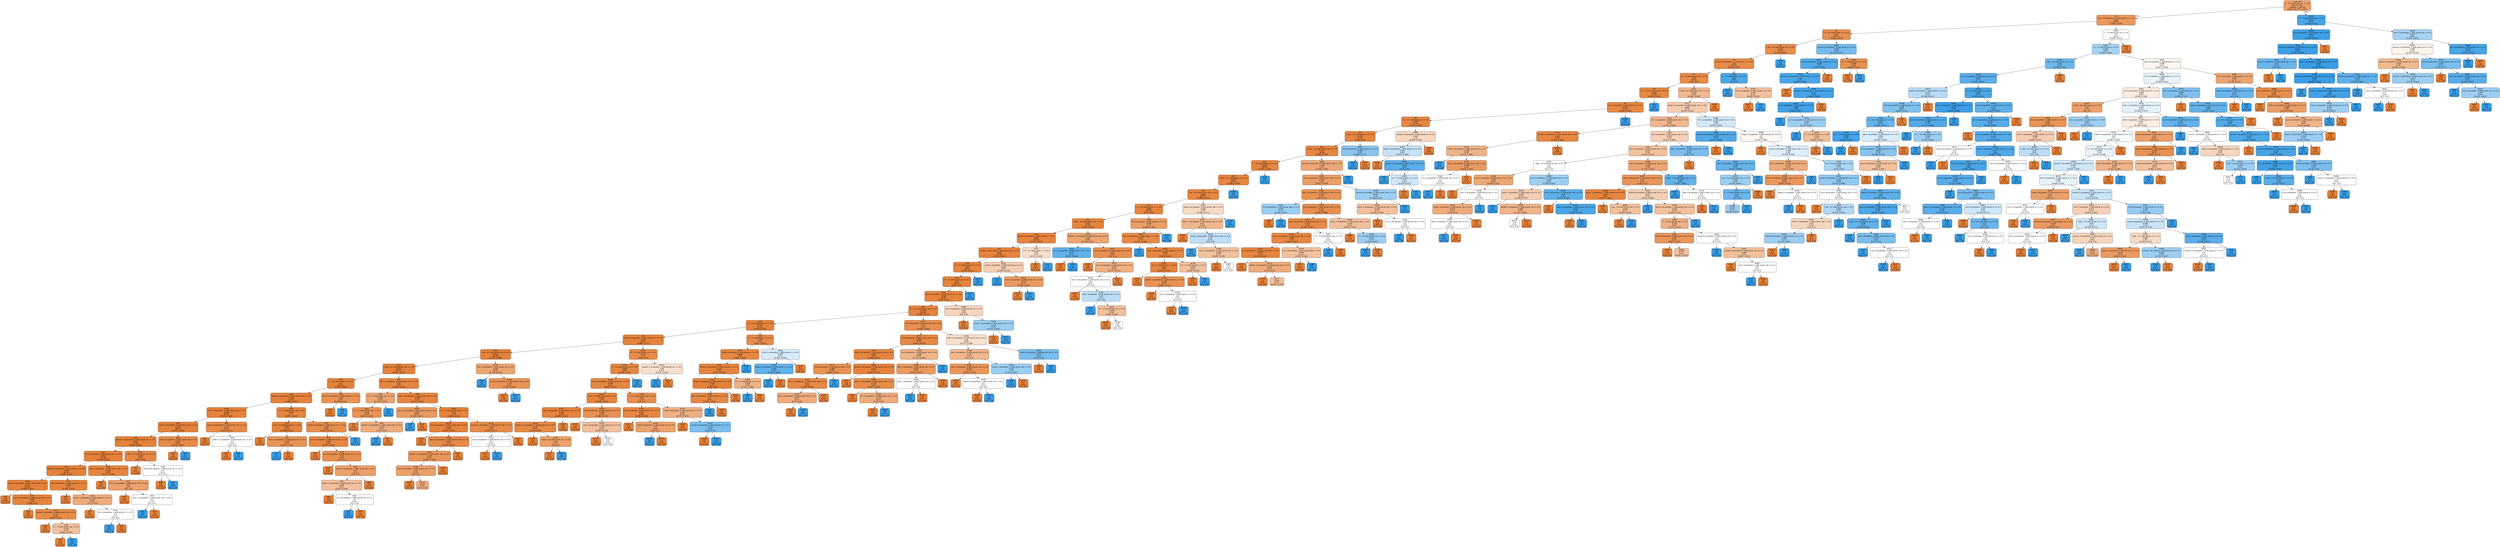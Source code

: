 digraph Tree {
node [shape=box, style="filled, rounded", color="black", fontname="helvetica"] ;
edge [fontname="helvetica"] ;
0 [label="node #0\n('-', 'f') with plural -en <= 0.5\ngini = 0.323\nsamples = 100.0%\nvalue = [0.797, 0.203]", fillcolor="#eca16b"] ;
1 [label="#1\ncons=1 at position -1 with plural -e <= 0.5\n0.252\n93.0%\n[0.852, 0.148]", fillcolor="#ea975b"] ;
0 -> 1 [labeldistance=2.5, labelangle=45, headlabel="True"] ;
2 [label="#2\n('-s', 'm') with plural -e <= 0.5\n0.17\n80.7%\n[0.906, 0.094]", fillcolor="#e88e4e"] ;
1 -> 2 ;
3 [label="#3\n('-en', 'm') with plural -en <= 0.5\n0.148\n79.1%\n[0.919, 0.081]", fillcolor="#e78c4a"] ;
2 -> 3 ;
4 [label="#4\nround=1 at position -1 with plural -s <= 0.5\n0.14\n78.7%\n[0.924, 0.076]", fillcolor="#e78b49"] ;
3 -> 4 ;
5 [label="#5\n('1', '1') with plural -Ue <= 0.5\n0.13\n78.2%\n[0.93, 0.07]", fillcolor="#e78b48"] ;
4 -> 5 ;
6 [label="#6\n('-n', 'm') with plural -en <= 0.5\n0.098\n72.6%\n[0.948, 0.052]", fillcolor="#e68844"] ;
5 -> 6 ;
7 [label="#7\nlo=1 at position -1 with plural -s <= 0.5\n0.091\n72.3%\n[0.952, 0.048]", fillcolor="#e68743"] ;
6 -> 7 ;
8 [label="#8\n('-s', 'nt') with plural -e <= 0.5\n0.087\n72.1%\n[0.955, 0.045]", fillcolor="#e68742"] ;
7 -> 8 ;
9 [label="#9\n('-[e]s', 'nt') with plural -e <= 0.5\n0.076\n71.0%\n[0.96, 0.04]", fillcolor="#e68641"] ;
8 -> 9 ;
10 [label="#10\n('-[e]s', 'nt') with plural -Uer <= 0.5\n0.073\n70.8%\n[0.962, 0.038]", fillcolor="#e68641"] ;
9 -> 10 ;
11 [label="#11\n('-', 'm') with plural -e <= 0.5\n0.064\n69.1%\n[0.967, 0.033]", fillcolor="#e68540"] ;
10 -> 11 ;
12 [label="#12\n('-[e]s', 'm') with plural -e <= 0.5\n0.063\n69.1%\n[0.968, 0.032]", fillcolor="#e68540"] ;
11 -> 12 ;
13 [label="#13\n('-es', 'nt') with plural -Uer <= 0.5\n0.061\n69.0%\n[0.968, 0.032]", fillcolor="#e6853f"] ;
12 -> 13 ;
14 [label="#14\n('-s', 'nt') with plural -s <= 0.5\n0.058\n68.7%\n[0.97, 0.03]", fillcolor="#e6853f"] ;
13 -> 14 ;
15 [label="#15\n('-[e]s', 'm') with plural -Ue <= 0.5\n0.051\n67.0%\n[0.974, 0.026]", fillcolor="#e6843e"] ;
14 -> 15 ;
16 [label="#16\ndistr=1 at position -3 with plural -s <= 0.5\n0.045\n66.0%\n[0.977, 0.023]", fillcolor="#e6843e"] ;
15 -> 16 ;
17 [label="#17\ntense=-1 at position -1 with plural -en <= 0.5\n0.043\n65.8%\n[0.978, 0.022]", fillcolor="#e6843d"] ;
16 -> 17 ;
18 [label="#18\n('-s', 'f') with plural -en <= 0.5\n0.041\n65.6%\n[0.979, 0.021]", fillcolor="#e6843d"] ;
17 -> 18 ;
19 [label="#19\n('4', '3') with plural -en <= 0.5\n0.04\n65.6%\n[0.98, 0.02]", fillcolor="#e6843d"] ;
18 -> 19 ;
20 [label="#20\nlat=0 at position -3 with plural -en <= 0.5\n0.039\n65.6%\n[0.98, 0.02]", fillcolor="#e6843d"] ;
19 -> 20 ;
21 [label="#21\n('-s', 'm') with plural -Ue <= 0.5\n0.038\n65.4%\n[0.981, 0.019]", fillcolor="#e6833d"] ;
20 -> 21 ;
22 [label="#22\n('-s', 'm') with plural -s <= 0.5\n0.031\n62.4%\n[0.984, 0.016]", fillcolor="#e5833c"] ;
21 -> 22 ;
23 [label="#23\ndistr=-1 at position -3 with plural -en <= 0.5\n0.024\n59.2%\n[0.988, 0.012]", fillcolor="#e5833b"] ;
22 -> 23 ;
24 [label="#24\n('-es', 'm') with plural -Ue <= 0.5\n0.016\n55.4%\n[0.992, 0.008]", fillcolor="#e5823b"] ;
23 -> 24 ;
25 [label="#25\n('-[e]s', 'm') with plural -Uer <= 0.5\n0.014\n55.2%\n[0.993, 0.007]", fillcolor="#e5823a"] ;
24 -> 25 ;
26 [label="#26\n('-', 'm') with plural -s <= 0.5\n0.01\n51.6%\n[0.995, 0.005]", fillcolor="#e5823a"] ;
25 -> 26 ;
27 [label="#27\ntense=-1 at position -3 with plural -en <= 0.5\n0.009\n51.4%\n[0.995, 0.005]", fillcolor="#e5823a"] ;
26 -> 27 ;
28 [label="#28\nant=-1 at position -3 with plural -Ue <= 0.5\n0.006\n48.7%\n[0.997, 0.003]", fillcolor="#e5813a"] ;
27 -> 28 ;
29 [label="#29\nstrid=1 at position -2 with plural -Ue <= 0.5\n0.005\n48.3%\n[0.997, 0.003]", fillcolor="#e5813a"] ;
28 -> 29 ;
30 [label="#30\ntense=-1 at position -2 with plural -en <= 0.5\n0.004\n47.9%\n[0.998, 0.002]", fillcolor="#e58139"] ;
29 -> 30 ;
31 [label="#31\nlo=1 at position -2 with plural -Uer <= 0.5\n0.003\n47.4%\n[0.998, 0.002]", fillcolor="#e58139"] ;
30 -> 31 ;
32 [label="#32\ntense=1 at position -1 with plural -s <= 0.5\n0.002\n46.4%\n[0.999, 0.001]", fillcolor="#e58139"] ;
31 -> 32 ;
33 [label="#33\nback=1 at position -3 with plural -Ue <= 0.5\n0.001\n45.2%\n[0.999, 0.001]", fillcolor="#e58139"] ;
32 -> 33 ;
34 [label="#34\n0.0\n43.9%\n[1.0, 0.0]", fillcolor="#e58139"] ;
33 -> 34 ;
35 [label="#35\nvoi=-1 at position -2 with plural -Ue <= 0.5\n0.038\n1.3%\n[0.98, 0.02]", fillcolor="#e6843d"] ;
33 -> 35 ;
36 [label="#36\n0.0\n1.0%\n[1.0, 0.0]", fillcolor="#e58139"] ;
35 -> 36 ;
37 [label="#37\ntense=1 at position -1 with plural -Ue <= 0.5\n0.142\n0.3%\n[0.923, 0.077]", fillcolor="#e78c49"] ;
35 -> 37 ;
38 [label="#38\n0.0\n0.3%\n[1.0, 0.0]", fillcolor="#e58139"] ;
37 -> 38 ;
39 [label="#39\n('-', 'f') with plural -Ue <= 0.5\n0.444\n0.1%\n[0.667, 0.333]", fillcolor="#f2c09c"] ;
37 -> 39 ;
40 [label="#40\n0.0\n0.1%\n[1.0, 0.0]", fillcolor="#e58139"] ;
39 -> 40 ;
41 [label="#41\n0.0\n0.0%\n[0.0, 1.0]", fillcolor="#399de5"] ;
39 -> 41 ;
42 [label="#42\nlab=1 at position -3 with plural -s <= 0.5\n0.043\n1.2%\n[0.978, 0.022]", fillcolor="#e6843d"] ;
32 -> 42 ;
43 [label="#43\n0.0\n1.1%\n[1.0, 0.0]", fillcolor="#e58139"] ;
42 -> 43 ;
44 [label="#44\ncont=-1 at position -3 with plural -s <= 0.5\n0.375\n0.1%\n[0.75, 0.25]", fillcolor="#eeab7b"] ;
42 -> 44 ;
45 [label="#45\n0.0\n0.1%\n[1.0, 0.0]", fillcolor="#e58139"] ;
44 -> 45 ;
46 [label="#46\nlo=-1 at position -2 with plural -s <= 0.5\n0.5\n0.1%\n[0.5, 0.5]", fillcolor="#ffffff"] ;
44 -> 46 ;
47 [label="#47\n0.0\n0.0%\n[0.0, 1.0]", fillcolor="#399de5"] ;
46 -> 47 ;
48 [label="#48\n0.0\n0.0%\n[1.0, 0.0]", fillcolor="#e58139"] ;
46 -> 48 ;
49 [label="#49\nnas=1 at position -3 with plural -Uer <= 0.5\n0.054\n0.9%\n[0.972, 0.028]", fillcolor="#e6853f"] ;
31 -> 49 ;
50 [label="#50\n0.0\n0.8%\n[1.0, 0.0]", fillcolor="#e58139"] ;
49 -> 50 ;
51 [label="#51\ncor=-1 at position -3 with plural -Uer <= 0.5\n0.32\n0.1%\n[0.8, 0.2]", fillcolor="#eca06a"] ;
49 -> 51 ;
52 [label="#52\n0.0\n0.1%\n[1.0, 0.0]", fillcolor="#e58139"] ;
51 -> 52 ;
53 [label="#53\nson=-1 at position -1 with plural -Uer <= 0.5\n0.5\n0.1%\n[0.5, 0.5]", fillcolor="#ffffff"] ;
51 -> 53 ;
54 [label="#54\n0.0\n0.0%\n[0.0, 1.0]", fillcolor="#399de5"] ;
53 -> 54 ;
55 [label="#55\n0.0\n0.0%\n[1.0, 0.0]", fillcolor="#e58139"] ;
53 -> 55 ;
56 [label="#56\n('-[e]s', 'nt') with plural -en <= 0.5\n0.095\n0.5%\n[0.95, 0.05]", fillcolor="#e68843"] ;
30 -> 56 ;
57 [label="#57\n0.0\n0.5%\n[1.0, 0.0]", fillcolor="#e58139"] ;
56 -> 57 ;
58 [label="#58\nstrid=0 at position -1 with plural -en <= 0.5\n0.5\n0.1%\n[0.5, 0.5]", fillcolor="#ffffff"] ;
56 -> 58 ;
59 [label="#59\n0.0\n0.0%\n[1.0, 0.0]", fillcolor="#e58139"] ;
58 -> 59 ;
60 [label="#60\n0.0\n0.0%\n[0.0, 1.0]", fillcolor="#399de5"] ;
58 -> 60 ;
61 [label="#61\nnas=1 at position -3 with plural -Ue <= 0.5\n0.124\n0.4%\n[0.933, 0.067]", fillcolor="#e78a47"] ;
29 -> 61 ;
62 [label="#62\n0.0\n0.4%\n[1.0, 0.0]", fillcolor="#e58139"] ;
61 -> 62 ;
63 [label="#63\n0.0\n0.0%\n[0.0, 1.0]", fillcolor="#399de5"] ;
61 -> 63 ;
64 [label="#64\ntense=1 at position -1 with plural -Ue <= 0.5\n0.133\n0.4%\n[0.929, 0.071]", fillcolor="#e78b48"] ;
28 -> 64 ;
65 [label="#65\n0.0\n0.3%\n[1.0, 0.0]", fillcolor="#e58139"] ;
64 -> 65 ;
66 [label="#66\ndistr=-1 at position -2 with plural -Ue <= 0.5\n0.5\n0.1%\n[0.5, 0.5]", fillcolor="#ffffff"] ;
64 -> 66 ;
67 [label="#67\n0.0\n0.0%\n[1.0, 0.0]", fillcolor="#e58139"] ;
66 -> 67 ;
68 [label="#68\n0.0\n0.0%\n[0.0, 1.0]", fillcolor="#399de5"] ;
66 -> 68 ;
69 [label="#69\n('-s', 'm') with plural -en <= 0.5\n0.057\n2.7%\n[0.971, 0.029]", fillcolor="#e6853f"] ;
27 -> 69 ;
70 [label="#70\n('-es', 'm') with plural -en <= 0.5\n0.025\n2.1%\n[0.988, 0.012]", fillcolor="#e5833c"] ;
69 -> 70 ;
71 [label="#71\n0.0\n1.9%\n[1.0, 0.0]", fillcolor="#e58139"] ;
70 -> 71 ;
72 [label="#72\nnas=-1 at position -2 with plural -en <= 0.5\n0.219\n0.2%\n[0.875, 0.125]", fillcolor="#e99355"] ;
70 -> 72 ;
73 [label="#73\n0.0\n0.0%\n[0.0, 1.0]", fillcolor="#399de5"] ;
72 -> 73 ;
74 [label="#74\n0.0\n0.2%\n[1.0, 0.0]", fillcolor="#e58139"] ;
72 -> 74 ;
75 [label="#75\nstrid=1 at position -1 with plural -en <= 0.5\n0.165\n0.6%\n[0.909, 0.091]", fillcolor="#e88e4d"] ;
69 -> 75 ;
76 [label="#76\nvoi=-1 at position -2 with plural -en <= 0.5\n0.091\n0.6%\n[0.952, 0.048]", fillcolor="#e68743"] ;
75 -> 76 ;
77 [label="#77\n0.0\n0.3%\n[1.0, 0.0]", fillcolor="#e58139"] ;
76 -> 77 ;
78 [label="#78\ncor=1 at position -2 with plural -en <= 0.5\n0.18\n0.3%\n[0.9, 0.1]", fillcolor="#e88f4f"] ;
76 -> 78 ;
79 [label="#79\n0.0\n0.1%\n[1.0, 0.0]", fillcolor="#e58139"] ;
78 -> 79 ;
80 [label="#80\ndistr=-1 at position -1 with plural -en <= 0.5\n0.32\n0.1%\n[0.8, 0.2]", fillcolor="#eca06a"] ;
78 -> 80 ;
81 [label="#81\nback=-1 at position -3 with plural -en <= 0.5\n0.444\n0.1%\n[0.667, 0.333]", fillcolor="#f2c09c"] ;
80 -> 81 ;
82 [label="#82\n0.0\n0.0%\n[1.0, 0.0]", fillcolor="#e58139"] ;
81 -> 82 ;
83 [label="#83\nhi=1 at position -3 with plural -en <= 0.5\n0.5\n0.1%\n[0.5, 0.5]", fillcolor="#ffffff"] ;
81 -> 83 ;
84 [label="#84\n0.0\n0.0%\n[0.0, 1.0]", fillcolor="#399de5"] ;
83 -> 84 ;
85 [label="#85\n0.0\n0.0%\n[1.0, 0.0]", fillcolor="#e58139"] ;
83 -> 85 ;
86 [label="#86\n0.0\n0.1%\n[1.0, 0.0]", fillcolor="#e58139"] ;
80 -> 86 ;
87 [label="#87\n0.0\n0.0%\n[0.0, 1.0]", fillcolor="#399de5"] ;
75 -> 87 ;
88 [label="#88\nstrid=1 at position -3 with plural -s <= 0.5\n0.219\n0.2%\n[0.875, 0.125]", fillcolor="#e99355"] ;
26 -> 88 ;
89 [label="#89\n0.0\n0.2%\n[1.0, 0.0]", fillcolor="#e58139"] ;
88 -> 89 ;
90 [label="#90\n0.0\n0.0%\n[0.0, 1.0]", fillcolor="#399de5"] ;
88 -> 90 ;
91 [label="#91\nlat=-1 at position -2 with plural -Uer <= 0.5\n0.07\n3.6%\n[0.964, 0.036]", fillcolor="#e68640"] ;
25 -> 91 ;
92 [label="#92\n('2', '2') with plural -Uer <= 0.5\n0.346\n0.2%\n[0.778, 0.222]", fillcolor="#eca572"] ;
91 -> 92 ;
93 [label="#93\n('1', '1') with plural -Uer <= 0.5\n0.219\n0.2%\n[0.875, 0.125]", fillcolor="#e99355"] ;
92 -> 93 ;
94 [label="#94\n0.0\n0.1%\n[1.0, 0.0]", fillcolor="#e58139"] ;
93 -> 94 ;
95 [label="#95\ntense=-1 at position -3 with plural -Uer <= 0.5\n0.375\n0.1%\n[0.75, 0.25]", fillcolor="#eeab7b"] ;
93 -> 95 ;
96 [label="#96\n0.0\n0.0%\n[0.0, 1.0]", fillcolor="#399de5"] ;
95 -> 96 ;
97 [label="#97\n0.0\n0.1%\n[1.0, 0.0]", fillcolor="#e58139"] ;
95 -> 97 ;
98 [label="#98\n0.0\n0.0%\n[0.0, 1.0]", fillcolor="#399de5"] ;
92 -> 98 ;
99 [label="#99\nnas=-1 at position -3 with plural -Uer <= 0.5\n0.045\n3.4%\n[0.977, 0.023]", fillcolor="#e6843e"] ;
91 -> 99 ;
100 [label="#100\nson=-1 at position -1 with plural -Uer <= 0.5\n0.278\n0.2%\n[0.833, 0.167]", fillcolor="#ea9a61"] ;
99 -> 100 ;
101 [label="#101\n0.0\n0.0%\n[0.0, 1.0]", fillcolor="#399de5"] ;
100 -> 101 ;
102 [label="#102\n0.0\n0.1%\n[1.0, 0.0]", fillcolor="#e58139"] ;
100 -> 102 ;
103 [label="#103\n('2', '1') with plural -Uer <= 0.5\n0.032\n3.2%\n[0.984, 0.016]", fillcolor="#e5833c"] ;
99 -> 103 ;
104 [label="#104\nhi=1 at position -3 with plural -Uer <= 0.5\n0.018\n2.9%\n[0.991, 0.009]", fillcolor="#e5823b"] ;
103 -> 104 ;
105 [label="#105\n0.0\n2.5%\n[1.0, 0.0]", fillcolor="#e58139"] ;
104 -> 105 ;
106 [label="#106\nnas=-1 at position -2 with plural -Uer <= 0.5\n0.124\n0.4%\n[0.933, 0.067]", fillcolor="#e78a47"] ;
104 -> 106 ;
107 [label="#107\nround=-1 at position -3 with plural -Uer <= 0.5\n0.245\n0.2%\n[0.857, 0.143]", fillcolor="#e9965a"] ;
106 -> 107 ;
108 [label="#108\nant=1 at position -1 with plural -Uer <= 0.5\n0.32\n0.1%\n[0.8, 0.2]", fillcolor="#eca06a"] ;
107 -> 108 ;
109 [label="#109\n0.0\n0.0%\n[1.0, 0.0]", fillcolor="#e58139"] ;
108 -> 109 ;
110 [label="#110\n0.375\n0.1%\n[0.75, 0.25]", fillcolor="#eeab7b"] ;
108 -> 110 ;
111 [label="#111\n0.0\n0.1%\n[1.0, 0.0]", fillcolor="#e58139"] ;
107 -> 111 ;
112 [label="#112\n0.0\n0.2%\n[1.0, 0.0]", fillcolor="#e58139"] ;
106 -> 112 ;
113 [label="#113\nround=-1 at position -2 with plural -Uer <= 0.5\n0.142\n0.3%\n[0.923, 0.077]", fillcolor="#e78c49"] ;
103 -> 113 ;
114 [label="#114\nant=1 at position -3 with plural -Uer <= 0.5\n0.5\n0.1%\n[0.5, 0.5]", fillcolor="#ffffff"] ;
113 -> 114 ;
115 [label="#115\n0.0\n0.0%\n[1.0, 0.0]", fillcolor="#e58139"] ;
114 -> 115 ;
116 [label="#116\n0.0\n0.0%\n[0.0, 1.0]", fillcolor="#399de5"] ;
114 -> 116 ;
117 [label="#117\n0.0\n0.3%\n[1.0, 0.0]", fillcolor="#e58139"] ;
113 -> 117 ;
118 [label="#118\nlat=-1 at position -3 with plural -Ue <= 0.5\n0.346\n0.2%\n[0.778, 0.222]", fillcolor="#eca572"] ;
24 -> 118 ;
119 [label="#119\n0.0\n0.0%\n[0.0, 1.0]", fillcolor="#399de5"] ;
118 -> 119 ;
120 [label="#120\nround=1 at position -2 with plural -Ue <= 0.5\n0.219\n0.2%\n[0.875, 0.125]", fillcolor="#e99355"] ;
118 -> 120 ;
121 [label="#121\n0.0\n0.2%\n[1.0, 0.0]", fillcolor="#e58139"] ;
120 -> 121 ;
122 [label="#122\n0.0\n0.0%\n[0.0, 1.0]", fillcolor="#399de5"] ;
120 -> 122 ;
123 [label="#123\n('3', '2') with plural -en <= 0.5\n0.131\n3.7%\n[0.93, 0.07]", fillcolor="#e78b48"] ;
23 -> 123 ;
124 [label="#124\n('-', 'nt') with plural -en <= 0.5\n0.098\n3.6%\n[0.948, 0.052]", fillcolor="#e68844"] ;
123 -> 124 ;
125 [label="#125\nvoi=-1 at position -3 with plural -en <= 0.5\n0.086\n3.5%\n[0.955, 0.045]", fillcolor="#e68742"] ;
124 -> 125 ;
126 [label="#126\n('-es', 'm') with plural -en <= 0.5\n0.042\n2.5%\n[0.979, 0.021]", fillcolor="#e6843d"] ;
125 -> 126 ;
127 [label="#127\nlat=-1 at position -3 with plural -en <= 0.5\n0.023\n2.2%\n[0.988, 0.012]", fillcolor="#e5823b"] ;
126 -> 127 ;
128 [label="#128\ntense=-1 at position -2 with plural -en <= 0.5\n0.105\n0.5%\n[0.944, 0.056]", fillcolor="#e78845"] ;
127 -> 128 ;
129 [label="#129\n0.0\n0.3%\n[1.0, 0.0]", fillcolor="#e58139"] ;
128 -> 129 ;
130 [label="#130\n('-[e]s', 'm') with plural -en <= 0.5\n0.32\n0.1%\n[0.8, 0.2]", fillcolor="#eca06a"] ;
128 -> 130 ;
131 [label="#131\n0.0\n0.1%\n[1.0, 0.0]", fillcolor="#e58139"] ;
130 -> 131 ;
132 [label="#132\n0.0\n0.0%\n[0.0, 1.0]", fillcolor="#399de5"] ;
130 -> 132 ;
133 [label="#133\n0.0\n1.8%\n[1.0, 0.0]", fillcolor="#e58139"] ;
127 -> 133 ;
134 [label="#134\nhi=0 at position -3 with plural -en <= 0.5\n0.198\n0.2%\n[0.889, 0.111]", fillcolor="#e89152"] ;
126 -> 134 ;
135 [label="#135\n0.0\n0.2%\n[1.0, 0.0]", fillcolor="#e58139"] ;
134 -> 135 ;
136 [label="#136\nsyl=-1 at position -2 with plural -en <= 0.5\n0.444\n0.1%\n[0.667, 0.333]", fillcolor="#f2c09c"] ;
134 -> 136 ;
137 [label="#137\n0.0\n0.0%\n[1.0, 0.0]", fillcolor="#e58139"] ;
136 -> 137 ;
138 [label="#138\n0.5\n0.1%\n[0.5, 0.5]", fillcolor="#ffffff"] ;
136 -> 138 ;
139 [label="#139\n('-s', 'm') with plural -en <= 0.5\n0.18\n1.1%\n[0.9, 0.1]", fillcolor="#e88f4f"] ;
125 -> 139 ;
140 [label="#140\nlo=1 at position -2 with plural -en <= 0.5\n0.067\n0.8%\n[0.966, 0.034]", fillcolor="#e68640"] ;
139 -> 140 ;
141 [label="#141\n0.0\n0.6%\n[1.0, 0.0]", fillcolor="#e58139"] ;
140 -> 141 ;
142 [label="#142\ncont=1 at position -1 with plural -en <= 0.5\n0.32\n0.1%\n[0.8, 0.2]", fillcolor="#eca06a"] ;
140 -> 142 ;
143 [label="#143\n0.0\n0.0%\n[0.0, 1.0]", fillcolor="#399de5"] ;
142 -> 143 ;
144 [label="#144\n0.0\n0.1%\n[1.0, 0.0]", fillcolor="#e58139"] ;
142 -> 144 ;
145 [label="#145\nlong=1 at position -2 with plural -en <= 0.5\n0.397\n0.3%\n[0.727, 0.273]", fillcolor="#efb083"] ;
139 -> 145 ;
146 [label="#146\n0.0\n0.2%\n[1.0, 0.0]", fillcolor="#e58139"] ;
145 -> 146 ;
147 [label="#147\nround=1 at position -2 with plural -en <= 0.5\n0.375\n0.1%\n[0.25, 0.75]", fillcolor="#7bbeee"] ;
145 -> 147 ;
148 [label="#148\n0.0\n0.0%\n[1.0, 0.0]", fillcolor="#e58139"] ;
147 -> 148 ;
149 [label="#149\n0.0\n0.1%\n[0.0, 1.0]", fillcolor="#399de5"] ;
147 -> 149 ;
150 [label="#150\n0.0\n0.0%\n[0.0, 1.0]", fillcolor="#399de5"] ;
124 -> 150 ;
151 [label="#151\nround=-1 at position -2 with plural -en <= 0.5\n0.49\n0.2%\n[0.571, 0.429]", fillcolor="#f8e0ce"] ;
123 -> 151 ;
152 [label="#152\n0.0\n0.1%\n[0.0, 1.0]", fillcolor="#399de5"] ;
151 -> 152 ;
153 [label="#153\n0.0\n0.1%\n[1.0, 0.0]", fillcolor="#e58139"] ;
151 -> 153 ;
154 [label="#154\n('1', '1') with plural -s <= 0.5\n0.153\n3.2%\n[0.917, 0.083]", fillcolor="#e78c4b"] ;
22 -> 154 ;
155 [label="#155\nlong=1 at position -1 with plural -s <= 0.5\n0.086\n2.9%\n[0.955, 0.045]", fillcolor="#e68742"] ;
154 -> 155 ;
156 [label="#156\ntense=-1 at position -2 with plural -s <= 0.5\n0.054\n2.9%\n[0.972, 0.028]", fillcolor="#e6853f"] ;
155 -> 156 ;
157 [label="#157\nlong=-1 at position -2 with plural -s <= 0.5\n0.019\n2.7%\n[0.99, 0.01]", fillcolor="#e5823b"] ;
156 -> 157 ;
158 [label="#158\nlat=-1 at position -1 with plural -s <= 0.5\n0.1\n0.5%\n[0.947, 0.053]", fillcolor="#e68844"] ;
157 -> 158 ;
159 [label="#159\n0.0\n0.0%\n[0.0, 1.0]", fillcolor="#399de5"] ;
158 -> 159 ;
160 [label="#160\n0.0\n0.5%\n[1.0, 0.0]", fillcolor="#e58139"] ;
158 -> 160 ;
161 [label="#161\n0.0\n2.2%\n[1.0, 0.0]", fillcolor="#e58139"] ;
157 -> 161 ;
162 [label="#162\n('2', '1') with plural -s <= 0.5\n0.408\n0.2%\n[0.714, 0.286]", fillcolor="#efb388"] ;
156 -> 162 ;
163 [label="#163\n0.0\n0.1%\n[0.0, 1.0]", fillcolor="#399de5"] ;
162 -> 163 ;
164 [label="#164\n0.0\n0.1%\n[1.0, 0.0]", fillcolor="#e58139"] ;
162 -> 164 ;
165 [label="#165\n0.0\n0.1%\n[0.0, 1.0]", fillcolor="#399de5"] ;
155 -> 165 ;
166 [label="#166\ncont=1 at position -1 with plural -s <= 0.5\n0.494\n0.2%\n[0.444, 0.556]", fillcolor="#d7ebfa"] ;
154 -> 166 ;
167 [label="#167\nback=1 at position -3 with plural -s <= 0.5\n0.278\n0.2%\n[0.167, 0.833]", fillcolor="#61b1ea"] ;
166 -> 167 ;
168 [label="#168\n0.0\n0.1%\n[0.0, 1.0]", fillcolor="#399de5"] ;
167 -> 168 ;
169 [label="#169\n0.0\n0.0%\n[1.0, 0.0]", fillcolor="#e58139"] ;
167 -> 169 ;
170 [label="#170\n0.0\n0.1%\n[1.0, 0.0]", fillcolor="#e58139"] ;
166 -> 170 ;
171 [label="#171\nlo=1 at position -3 with plural -Ue <= 0.5\n0.17\n3.1%\n[0.906, 0.094]", fillcolor="#e88e4e"] ;
21 -> 171 ;
172 [label="#172\nlo=1 at position -2 with plural -Ue <= 0.5\n0.092\n2.7%\n[0.951, 0.049]", fillcolor="#e68743"] ;
171 -> 172 ;
173 [label="#173\nnas=-1 at position -1 with plural -Ue <= 0.5\n0.061\n2.5%\n[0.969, 0.031]", fillcolor="#e6853f"] ;
172 -> 173 ;
174 [label="#174\nhi=0 at position -3 with plural -Ue <= 0.5\n0.208\n0.4%\n[0.882, 0.118]", fillcolor="#e89253"] ;
173 -> 174 ;
175 [label="#175\ncor=-1 at position -2 with plural -Ue <= 0.5\n0.117\n0.4%\n[0.938, 0.062]", fillcolor="#e78946"] ;
174 -> 175 ;
176 [label="#176\nvoi=-1 at position -3 with plural -Ue <= 0.5\n0.375\n0.1%\n[0.75, 0.25]", fillcolor="#eeab7b"] ;
175 -> 176 ;
177 [label="#177\n0.0\n0.1%\n[1.0, 0.0]", fillcolor="#e58139"] ;
176 -> 177 ;
178 [label="#178\n0.0\n0.0%\n[0.0, 1.0]", fillcolor="#399de5"] ;
176 -> 178 ;
179 [label="#179\n0.0\n0.3%\n[1.0, 0.0]", fillcolor="#e58139"] ;
175 -> 179 ;
180 [label="#180\n0.0\n0.0%\n[0.0, 1.0]", fillcolor="#399de5"] ;
174 -> 180 ;
181 [label="#181\nround=1 at position -3 with plural -Ue <= 0.5\n0.025\n2.1%\n[0.987, 0.013]", fillcolor="#e5833c"] ;
173 -> 181 ;
182 [label="#182\n0.0\n1.8%\n[1.0, 0.0]", fillcolor="#e58139"] ;
181 -> 182 ;
183 [label="#183\ndistr=-1 at position -1 with plural -Ue <= 0.5\n0.153\n0.3%\n[0.917, 0.083]", fillcolor="#e78c4b"] ;
181 -> 183 ;
184 [label="#184\n0.0\n0.2%\n[1.0, 0.0]", fillcolor="#e58139"] ;
183 -> 184 ;
185 [label="#185\nhi=-1 at position -3 with plural -Ue <= 0.5\n0.375\n0.1%\n[0.75, 0.25]", fillcolor="#eeab7b"] ;
183 -> 185 ;
186 [label="#186\n0.0\n0.1%\n[1.0, 0.0]", fillcolor="#e58139"] ;
185 -> 186 ;
187 [label="#187\n0.0\n0.0%\n[0.0, 1.0]", fillcolor="#399de5"] ;
185 -> 187 ;
188 [label="#188\nhi=1 at position -1 with plural -Ue <= 0.5\n0.408\n0.2%\n[0.714, 0.286]", fillcolor="#efb388"] ;
172 -> 188 ;
189 [label="#189\nlat=-1 at position -1 with plural -Ue <= 0.5\n0.278\n0.2%\n[0.833, 0.167]", fillcolor="#ea9a61"] ;
188 -> 189 ;
190 [label="#190\nvoi=-1 at position -3 with plural -Ue <= 0.5\n0.5\n0.1%\n[0.5, 0.5]", fillcolor="#ffffff"] ;
189 -> 190 ;
191 [label="#191\n0.0\n0.0%\n[0.0, 1.0]", fillcolor="#399de5"] ;
190 -> 191 ;
192 [label="#192\n0.0\n0.0%\n[1.0, 0.0]", fillcolor="#e58139"] ;
190 -> 192 ;
193 [label="#193\n0.0\n0.1%\n[1.0, 0.0]", fillcolor="#e58139"] ;
189 -> 193 ;
194 [label="#194\n0.0\n0.0%\n[0.0, 1.0]", fillcolor="#399de5"] ;
188 -> 194 ;
195 [label="#195\nback=1 at position -2 with plural -Ue <= 0.5\n0.49\n0.4%\n[0.571, 0.429]", fillcolor="#f8e0ce"] ;
171 -> 195 ;
196 [label="#196\nnas=1 at position -1 with plural -Ue <= 0.5\n0.42\n0.3%\n[0.7, 0.3]", fillcolor="#f0b78e"] ;
195 -> 196 ;
197 [label="#197\nnas=1 at position -2 with plural -Ue <= 0.5\n0.245\n0.2%\n[0.857, 0.143]", fillcolor="#e9965a"] ;
196 -> 197 ;
198 [label="#198\n0.0\n0.1%\n[1.0, 0.0]", fillcolor="#e58139"] ;
197 -> 198 ;
199 [label="#199\ntense=1 at position -1 with plural -Ue <= 0.5\n0.5\n0.1%\n[0.5, 0.5]", fillcolor="#ffffff"] ;
197 -> 199 ;
200 [label="#200\n0.0\n0.0%\n[1.0, 0.0]", fillcolor="#e58139"] ;
199 -> 200 ;
201 [label="#201\n0.0\n0.0%\n[0.0, 1.0]", fillcolor="#399de5"] ;
199 -> 201 ;
202 [label="#202\nlong=-1 at position -3 with plural -Ue <= 0.5\n0.444\n0.1%\n[0.333, 0.667]", fillcolor="#9ccef2"] ;
196 -> 202 ;
203 [label="#203\n0.0\n0.1%\n[0.0, 1.0]", fillcolor="#399de5"] ;
202 -> 203 ;
204 [label="#204\n0.0\n0.0%\n[1.0, 0.0]", fillcolor="#e58139"] ;
202 -> 204 ;
205 [label="#205\ncont=1 at position -1 with plural -Ue <= 0.5\n0.375\n0.1%\n[0.25, 0.75]", fillcolor="#7bbeee"] ;
195 -> 205 ;
206 [label="#206\n0.0\n0.0%\n[1.0, 0.0]", fillcolor="#e58139"] ;
205 -> 206 ;
207 [label="#207\n0.0\n0.1%\n[0.0, 1.0]", fillcolor="#399de5"] ;
205 -> 207 ;
208 [label="#208\nvoi=1 at position -2 with plural -en <= 0.5\n0.48\n0.1%\n[0.6, 0.4]", fillcolor="#f6d5bd"] ;
20 -> 208 ;
209 [label="#209\n0.0\n0.1%\n[1.0, 0.0]", fillcolor="#e58139"] ;
208 -> 209 ;
210 [label="#210\ncons=-1 at position -1 with plural -en <= 0.5\n0.444\n0.1%\n[0.333, 0.667]", fillcolor="#9ccef2"] ;
208 -> 210 ;
211 [label="#211\n0.0\n0.0%\n[1.0, 0.0]", fillcolor="#e58139"] ;
210 -> 211 ;
212 [label="#212\n0.0\n0.1%\n[0.0, 1.0]", fillcolor="#399de5"] ;
210 -> 212 ;
213 [label="#213\n0.0\n0.0%\n[0.0, 1.0]", fillcolor="#399de5"] ;
19 -> 213 ;
214 [label="#214\n0.0\n0.0%\n[0.0, 1.0]", fillcolor="#399de5"] ;
18 -> 214 ;
215 [label="#215\ncont=1 at position -3 with plural -en <= 0.5\n0.469\n0.2%\n[0.625, 0.375]", fillcolor="#f5cdb0"] ;
17 -> 215 ;
216 [label="#216\n0.0\n0.1%\n[0.0, 1.0]", fillcolor="#399de5"] ;
215 -> 216 ;
217 [label="#217\ncor=-1 at position -2 with plural -en <= 0.5\n0.278\n0.2%\n[0.833, 0.167]", fillcolor="#ea9a61"] ;
215 -> 217 ;
218 [label="#218\n0.0\n0.1%\n[1.0, 0.0]", fillcolor="#e58139"] ;
217 -> 218 ;
219 [label="#219\n0.0\n0.0%\n[0.0, 1.0]", fillcolor="#399de5"] ;
217 -> 219 ;
220 [label="#220\n('-s', 'm') with plural -s <= 0.5\n0.49\n0.2%\n[0.571, 0.429]", fillcolor="#f8e0ce"] ;
16 -> 220 ;
221 [label="#221\n0.0\n0.1%\n[1.0, 0.0]", fillcolor="#e58139"] ;
220 -> 221 ;
222 [label="#222\n0.0\n0.1%\n[0.0, 1.0]", fillcolor="#399de5"] ;
220 -> 222 ;
223 [label="#223\ndelrel=-1 at position -3 with plural -Ue <= 0.5\n0.346\n0.9%\n[0.778, 0.222]", fillcolor="#eca572"] ;
15 -> 223 ;
224 [label="#224\nhi=-1 at position -2 with plural -Ue <= 0.5\n0.278\n0.2%\n[0.167, 0.833]", fillcolor="#61b1ea"] ;
223 -> 224 ;
225 [label="#225\n0.0\n0.0%\n[1.0, 0.0]", fillcolor="#e58139"] ;
224 -> 225 ;
226 [label="#226\n0.0\n0.1%\n[0.0, 1.0]", fillcolor="#399de5"] ;
224 -> 226 ;
227 [label="#227\nant=1 at position -2 with plural -Ue <= 0.5\n0.18\n0.8%\n[0.9, 0.1]", fillcolor="#e88f4f"] ;
223 -> 227 ;
228 [label="#228\n0.0\n0.5%\n[1.0, 0.0]", fillcolor="#e58139"] ;
227 -> 228 ;
229 [label="#229\nlo=-1 at position -3 with plural -Ue <= 0.5\n0.397\n0.3%\n[0.727, 0.273]", fillcolor="#efb083"] ;
227 -> 229 ;
230 [label="#230\nson=-1 at position -1 with plural -Ue <= 0.5\n0.5\n0.2%\n[0.5, 0.5]", fillcolor="#ffffff"] ;
229 -> 230 ;
231 [label="#231\n0.0\n0.0%\n[1.0, 0.0]", fillcolor="#e58139"] ;
230 -> 231 ;
232 [label="#232\nlat=1 at position -2 with plural -Ue <= 0.5\n0.48\n0.1%\n[0.4, 0.6]", fillcolor="#bddef6"] ;
230 -> 232 ;
233 [label="#233\n0.0\n0.1%\n[0.0, 1.0]", fillcolor="#399de5"] ;
232 -> 233 ;
234 [label="#234\n('2', '1') with plural -Ue <= 0.5\n0.444\n0.1%\n[0.667, 0.333]", fillcolor="#f2c09c"] ;
232 -> 234 ;
235 [label="#235\n0.0\n0.0%\n[1.0, 0.0]", fillcolor="#e58139"] ;
234 -> 235 ;
236 [label="#236\n0.5\n0.1%\n[0.5, 0.5]", fillcolor="#ffffff"] ;
234 -> 236 ;
237 [label="#237\n0.0\n0.1%\n[1.0, 0.0]", fillcolor="#e58139"] ;
229 -> 237 ;
238 [label="#238\nhi=1 at position -1 with plural -s <= 0.5\n0.298\n1.7%\n[0.818, 0.182]", fillcolor="#eb9d65"] ;
14 -> 238 ;
239 [label="#239\nlat=-1 at position -2 with plural -s <= 0.5\n0.128\n1.5%\n[0.931, 0.069]", fillcolor="#e78a48"] ;
238 -> 239 ;
240 [label="#240\n0.0\n0.1%\n[0.0, 1.0]", fillcolor="#399de5"] ;
239 -> 240 ;
241 [label="#241\nnas=1 at position -2 with plural -s <= 0.5\n0.069\n1.5%\n[0.964, 0.036]", fillcolor="#e68640"] ;
239 -> 241 ;
242 [label="#242\n('2', '2') with plural -s <= 0.5\n0.037\n1.4%\n[0.981, 0.019]", fillcolor="#e6833d"] ;
241 -> 242 ;
243 [label="#243\n0.0\n1.2%\n[1.0, 0.0]", fillcolor="#e58139"] ;
242 -> 243 ;
244 [label="#244\ntense=-1 at position -2 with plural -s <= 0.5\n0.198\n0.2%\n[0.889, 0.111]", fillcolor="#e89152"] ;
242 -> 244 ;
245 [label="#245\n0.0\n0.2%\n[1.0, 0.0]", fillcolor="#e58139"] ;
244 -> 245 ;
246 [label="#246\nvoi=-1 at position -3 with plural -s <= 0.5\n0.5\n0.1%\n[0.5, 0.5]", fillcolor="#ffffff"] ;
244 -> 246 ;
247 [label="#247\n0.0\n0.0%\n[1.0, 0.0]", fillcolor="#e58139"] ;
246 -> 247 ;
248 [label="#248\n0.0\n0.0%\n[0.0, 1.0]", fillcolor="#399de5"] ;
246 -> 248 ;
249 [label="#249\n('3', '1') with plural -s <= 0.5\n0.444\n0.1%\n[0.667, 0.333]", fillcolor="#f2c09c"] ;
241 -> 249 ;
250 [label="#250\n0.0\n0.1%\n[1.0, 0.0]", fillcolor="#e58139"] ;
249 -> 250 ;
251 [label="#251\n0.0\n0.0%\n[0.0, 1.0]", fillcolor="#399de5"] ;
249 -> 251 ;
252 [label="#252\n0.0\n0.2%\n[0.0, 1.0]", fillcolor="#399de5"] ;
238 -> 252 ;
253 [label="#253\nback=1 at position -2 with plural -Uer <= 0.5\n0.486\n0.3%\n[0.583, 0.417]", fillcolor="#f8dbc6"] ;
13 -> 253 ;
254 [label="#254\ndistr=-1 at position -3 with plural -Uer <= 0.5\n0.42\n0.3%\n[0.7, 0.3]", fillcolor="#f0b78e"] ;
253 -> 254 ;
255 [label="#255\n0.0\n0.1%\n[1.0, 0.0]", fillcolor="#e58139"] ;
254 -> 255 ;
256 [label="#256\nlong=-1 at position -2 with plural -Uer <= 0.5\n0.48\n0.1%\n[0.4, 0.6]", fillcolor="#bddef6"] ;
254 -> 256 ;
257 [label="#257\n0.0\n0.1%\n[0.0, 1.0]", fillcolor="#399de5"] ;
256 -> 257 ;
258 [label="#258\nson=-1 at position -2 with plural -Uer <= 0.5\n0.444\n0.1%\n[0.667, 0.333]", fillcolor="#f2c09c"] ;
256 -> 258 ;
259 [label="#259\n0.0\n0.0%\n[1.0, 0.0]", fillcolor="#e58139"] ;
258 -> 259 ;
260 [label="#260\n0.5\n0.1%\n[0.5, 0.5]", fillcolor="#ffffff"] ;
258 -> 260 ;
261 [label="#261\n0.0\n0.1%\n[0.0, 1.0]", fillcolor="#399de5"] ;
253 -> 261 ;
262 [label="#262\n0.0\n0.1%\n[0.0, 1.0]", fillcolor="#399de5"] ;
12 -> 262 ;
263 [label="#263\n0.0\n0.1%\n[0.0, 1.0]", fillcolor="#399de5"] ;
11 -> 263 ;
264 [label="#264\nround=1 at position -3 with plural -Uer <= 0.5\n0.359\n1.7%\n[0.766, 0.234]", fillcolor="#eda876"] ;
10 -> 264 ;
265 [label="#265\nlo=1 at position -3 with plural -Uer <= 0.5\n0.299\n1.6%\n[0.817, 0.183]", fillcolor="#eb9d65"] ;
264 -> 265 ;
266 [label="#266\nlat=-1 at position -2 with plural -Uer <= 0.5\n0.226\n1.4%\n[0.87, 0.13]", fillcolor="#e99456"] ;
265 -> 266 ;
267 [label="#267\nhi=1 at position -3 with plural -Uer <= 0.5\n0.444\n0.1%\n[0.333, 0.667]", fillcolor="#9ccef2"] ;
266 -> 267 ;
268 [label="#268\n0.0\n0.0%\n[1.0, 0.0]", fillcolor="#e58139"] ;
267 -> 268 ;
269 [label="#269\n0.0\n0.1%\n[0.0, 1.0]", fillcolor="#399de5"] ;
267 -> 269 ;
270 [label="#270\nlo=1 at position -2 with plural -Uer <= 0.5\n0.177\n1.3%\n[0.902, 0.098]", fillcolor="#e88f4f"] ;
266 -> 270 ;
271 [label="#271\nlat=1 at position -3 with plural -Uer <= 0.5\n0.124\n1.2%\n[0.933, 0.067]", fillcolor="#e78a47"] ;
270 -> 271 ;
272 [label="#272\nnas=1 at position -1 with plural -Uer <= 0.5\n0.089\n1.1%\n[0.953, 0.047]", fillcolor="#e68743"] ;
271 -> 272 ;
273 [label="#273\nhi=1 at position -3 with plural -Uer <= 0.5\n0.049\n1.1%\n[0.975, 0.025]", fillcolor="#e6843e"] ;
272 -> 273 ;
274 [label="#274\n0.0\n0.9%\n[1.0, 0.0]", fillcolor="#e58139"] ;
273 -> 274 ;
275 [label="#275\ntense=-1 at position -3 with plural -Uer <= 0.5\n0.375\n0.1%\n[0.75, 0.25]", fillcolor="#eeab7b"] ;
273 -> 275 ;
276 [label="#276\n0.0\n0.0%\n[1.0, 0.0]", fillcolor="#e58139"] ;
275 -> 276 ;
277 [label="#277\n0.444\n0.1%\n[0.667, 0.333]", fillcolor="#f2c09c"] ;
275 -> 277 ;
278 [label="#278\nhi=-1 at position -3 with plural -Uer <= 0.5\n0.444\n0.1%\n[0.667, 0.333]", fillcolor="#f2c09c"] ;
272 -> 278 ;
279 [label="#279\n0.0\n0.1%\n[1.0, 0.0]", fillcolor="#e58139"] ;
278 -> 279 ;
280 [label="#280\n0.0\n0.0%\n[0.0, 1.0]", fillcolor="#399de5"] ;
278 -> 280 ;
281 [label="#281\n('2', '2') with plural -Uer <= 0.5\n0.5\n0.1%\n[0.5, 0.5]", fillcolor="#ffffff"] ;
271 -> 281 ;
282 [label="#282\n0.0\n0.0%\n[0.0, 1.0]", fillcolor="#399de5"] ;
281 -> 282 ;
283 [label="#283\n0.0\n0.0%\n[1.0, 0.0]", fillcolor="#e58139"] ;
281 -> 283 ;
284 [label="#284\ncont=-1 at position -1 with plural -Uer <= 0.5\n0.444\n0.2%\n[0.667, 0.333]", fillcolor="#f2c09c"] ;
270 -> 284 ;
285 [label="#285\n0.0\n0.1%\n[1.0, 0.0]", fillcolor="#e58139"] ;
284 -> 285 ;
286 [label="#286\n('2', '2') with plural -Uer <= 0.5\n0.444\n0.1%\n[0.333, 0.667]", fillcolor="#9ccef2"] ;
284 -> 286 ;
287 [label="#287\n0.0\n0.1%\n[0.0, 1.0]", fillcolor="#399de5"] ;
286 -> 287 ;
288 [label="#288\n0.0\n0.0%\n[1.0, 0.0]", fillcolor="#e58139"] ;
286 -> 288 ;
289 [label="#289\ntense=0 at position -2 with plural -Uer <= 0.5\n0.444\n0.2%\n[0.333, 0.667]", fillcolor="#9ccef2"] ;
265 -> 289 ;
290 [label="#290\nson=-1 at position -1 with plural -Uer <= 0.5\n0.444\n0.1%\n[0.667, 0.333]", fillcolor="#f2c09c"] ;
289 -> 290 ;
291 [label="#291\n0.0\n0.0%\n[1.0, 0.0]", fillcolor="#e58139"] ;
290 -> 291 ;
292 [label="#292\ncor=-1 at position -1 with plural -Uer <= 0.5\n0.5\n0.1%\n[0.5, 0.5]", fillcolor="#ffffff"] ;
290 -> 292 ;
293 [label="#293\n0.0\n0.0%\n[0.0, 1.0]", fillcolor="#399de5"] ;
292 -> 293 ;
294 [label="#294\n0.0\n0.0%\n[1.0, 0.0]", fillcolor="#e58139"] ;
292 -> 294 ;
295 [label="#295\n0.0\n0.1%\n[0.0, 1.0]", fillcolor="#399de5"] ;
289 -> 295 ;
296 [label="#296\n0.0\n0.1%\n[0.0, 1.0]", fillcolor="#399de5"] ;
264 -> 296 ;
297 [label="#297\nvoi=0 at position -3 with plural -e <= 0.5\n0.408\n0.2%\n[0.286, 0.714]", fillcolor="#88c4ef"] ;
9 -> 297 ;
298 [label="#298\n0.0\n0.1%\n[0.0, 1.0]", fillcolor="#399de5"] ;
297 -> 298 ;
299 [label="#299\n0.0\n0.1%\n[1.0, 0.0]", fillcolor="#e58139"] ;
297 -> 299 ;
300 [label="#300\nround=1 at position -1 with plural -e <= 0.5\n0.482\n1.1%\n[0.595, 0.405]", fillcolor="#f7d7c0"] ;
8 -> 300 ;
301 [label="#301\nback=1 at position -1 with plural -e <= 0.5\n0.485\n0.8%\n[0.414, 0.586]", fillcolor="#c5e2f7"] ;
300 -> 301 ;
302 [label="#302\n0.0\n0.2%\n[1.0, 0.0]", fillcolor="#e58139"] ;
301 -> 302 ;
303 [label="#303\ntense=-1 at position -1 with plural -e <= 0.5\n0.255\n0.5%\n[0.15, 0.85]", fillcolor="#5caeea"] ;
301 -> 303 ;
304 [label="#304\n0.0\n0.3%\n[0.0, 1.0]", fillcolor="#399de5"] ;
303 -> 304 ;
305 [label="#305\n('3', '2') with plural -e <= 0.5\n0.49\n0.2%\n[0.429, 0.571]", fillcolor="#cee6f8"] ;
303 -> 305 ;
306 [label="#306\n0.0\n0.1%\n[1.0, 0.0]", fillcolor="#e58139"] ;
305 -> 306 ;
307 [label="#307\n0.0\n0.1%\n[0.0, 1.0]", fillcolor="#399de5"] ;
305 -> 307 ;
308 [label="#308\n0.0\n0.3%\n[1.0, 0.0]", fillcolor="#e58139"] ;
300 -> 308 ;
309 [label="#309\n0.0\n0.2%\n[0.0, 1.0]", fillcolor="#399de5"] ;
7 -> 309 ;
310 [label="#310\n0.0\n0.3%\n[0.0, 1.0]", fillcolor="#399de5"] ;
6 -> 310 ;
311 [label="#311\n('-[e]s', 'nt') with plural -Ue <= 0.5\n0.426\n5.6%\n[0.692, 0.308]", fillcolor="#f1b991"] ;
5 -> 311 ;
312 [label="#312\nback=1 at position -2 with plural -Ue <= 0.5\n0.465\n4.7%\n[0.633, 0.367]", fillcolor="#f4caac"] ;
311 -> 312 ;
313 [label="#313\nhi=-1 at position -2 with plural -Ue <= 0.5\n0.418\n3.5%\n[0.702, 0.298]", fillcolor="#f0b68d"] ;
312 -> 313 ;
314 [label="#314\nround=-1 at position -3 with plural -Ue <= 0.5\n0.105\n0.9%\n[0.944, 0.056]", fillcolor="#e78845"] ;
313 -> 314 ;
315 [label="#315\ncont=-1 at position -1 with plural -Ue <= 0.5\n0.408\n0.2%\n[0.714, 0.286]", fillcolor="#efb388"] ;
314 -> 315 ;
316 [label="#316\n0.0\n0.0%\n[0.0, 1.0]", fillcolor="#399de5"] ;
315 -> 316 ;
317 [label="#317\nnas=-1 at position -1 with plural -Ue <= 0.5\n0.278\n0.2%\n[0.833, 0.167]", fillcolor="#ea9a61"] ;
315 -> 317 ;
318 [label="#318\nhi=-1 at position -3 with plural -Ue <= 0.5\n0.5\n0.1%\n[0.5, 0.5]", fillcolor="#ffffff"] ;
317 -> 318 ;
319 [label="#319\n0.0\n0.0%\n[0.0, 1.0]", fillcolor="#399de5"] ;
318 -> 319 ;
320 [label="#320\n0.0\n0.0%\n[1.0, 0.0]", fillcolor="#e58139"] ;
318 -> 320 ;
321 [label="#321\n0.0\n0.1%\n[1.0, 0.0]", fillcolor="#e58139"] ;
317 -> 321 ;
322 [label="#322\n0.0\n0.8%\n[1.0, 0.0]", fillcolor="#e58139"] ;
314 -> 322 ;
323 [label="#323\nlo=1 at position -3 with plural -Ue <= 0.5\n0.476\n2.5%\n[0.611, 0.389]", fillcolor="#f6d1b7"] ;
313 -> 323 ;
324 [label="#324\nlo=-1 at position -2 with plural -Ue <= 0.5\n0.447\n2.2%\n[0.663, 0.337]", fillcolor="#f2c19e"] ;
323 -> 324 ;
325 [label="#325\n('-[e]s', 'm') with plural -Ue <= 0.5\n0.5\n0.9%\n[0.5, 0.5]", fillcolor="#ffffff"] ;
324 -> 325 ;
326 [label="#326\nvoi=-1 at position -3 with plural -Ue <= 0.5\n0.355\n0.3%\n[0.769, 0.231]", fillcolor="#eda774"] ;
325 -> 326 ;
327 [label="#327\n0.0\n0.2%\n[1.0, 0.0]", fillcolor="#e58139"] ;
326 -> 327 ;
328 [label="#328\nvoi=-1 at position -1 with plural -Ue <= 0.5\n0.5\n0.2%\n[0.5, 0.5]", fillcolor="#ffffff"] ;
326 -> 328 ;
329 [label="#329\nlong=1 at position -2 with plural -Ue <= 0.5\n0.375\n0.1%\n[0.75, 0.25]", fillcolor="#eeab7b"] ;
328 -> 329 ;
330 [label="#330\nlab=1 at position -1 with plural -Ue <= 0.5\n0.5\n0.1%\n[0.5, 0.5]", fillcolor="#ffffff"] ;
329 -> 330 ;
331 [label="#331\n0.0\n0.0%\n[0.0, 1.0]", fillcolor="#399de5"] ;
330 -> 331 ;
332 [label="#332\n0.0\n0.0%\n[1.0, 0.0]", fillcolor="#e58139"] ;
330 -> 332 ;
333 [label="#333\n0.0\n0.1%\n[1.0, 0.0]", fillcolor="#e58139"] ;
329 -> 333 ;
334 [label="#334\n0.0\n0.1%\n[0.0, 1.0]", fillcolor="#399de5"] ;
328 -> 334 ;
335 [label="#335\nson=1 at position -1 with plural -Ue <= 0.5\n0.444\n0.6%\n[0.333, 0.667]", fillcolor="#9ccef2"] ;
325 -> 335 ;
336 [label="#336\ncont=-1 at position -1 with plural -Ue <= 0.5\n0.469\n0.2%\n[0.625, 0.375]", fillcolor="#f5cdb0"] ;
335 -> 336 ;
337 [label="#337\n0.0\n0.0%\n[0.0, 1.0]", fillcolor="#399de5"] ;
336 -> 337 ;
338 [label="#338\ndelrel=-1 at position -3 with plural -Ue <= 0.5\n0.408\n0.2%\n[0.714, 0.286]", fillcolor="#efb388"] ;
336 -> 338 ;
339 [label="#339\n0.5\n0.1%\n[0.5, 0.5]", fillcolor="#ffffff"] ;
338 -> 339 ;
340 [label="#340\n0.0\n0.1%\n[1.0, 0.0]", fillcolor="#e58139"] ;
338 -> 340 ;
341 [label="#341\nsyl=-1 at position -1 with plural -Ue <= 0.5\n0.26\n0.3%\n[0.154, 0.846]", fillcolor="#5dafea"] ;
335 -> 341 ;
342 [label="#342\n0.0\n0.0%\n[1.0, 0.0]", fillcolor="#e58139"] ;
341 -> 342 ;
343 [label="#343\nnas=-1 at position -3 with plural -Ue <= 0.5\n0.153\n0.3%\n[0.083, 0.917]", fillcolor="#4ba6e7"] ;
341 -> 343 ;
344 [label="#344\n0.0\n0.0%\n[1.0, 0.0]", fillcolor="#e58139"] ;
343 -> 344 ;
345 [label="#345\n0.0\n0.3%\n[0.0, 1.0]", fillcolor="#399de5"] ;
343 -> 345 ;
346 [label="#346\nnas=1 at position -3 with plural -Ue <= 0.5\n0.348\n1.3%\n[0.776, 0.224]", fillcolor="#eda572"] ;
324 -> 346 ;
347 [label="#347\nback=1 at position -3 with plural -Ue <= 0.5\n0.24\n1.1%\n[0.86, 0.14]", fillcolor="#e99559"] ;
346 -> 347 ;
348 [label="#348\ncont=-1 at position -3 with plural -Ue <= 0.5\n0.064\n0.8%\n[0.967, 0.033]", fillcolor="#e68540"] ;
347 -> 348 ;
349 [label="#349\n0.0\n0.7%\n[1.0, 0.0]", fillcolor="#e58139"] ;
348 -> 349 ;
350 [label="#350\n('-es', 'm') with plural -Ue <= 0.5\n0.444\n0.1%\n[0.667, 0.333]", fillcolor="#f2c09c"] ;
348 -> 350 ;
351 [label="#351\n0.0\n0.1%\n[1.0, 0.0]", fillcolor="#e58139"] ;
350 -> 351 ;
352 [label="#352\n0.0\n0.0%\n[0.0, 1.0]", fillcolor="#399de5"] ;
350 -> 352 ;
353 [label="#353\nstrid=0 at position -2 with plural -Ue <= 0.5\n0.473\n0.3%\n[0.615, 0.385]", fillcolor="#f5d0b5"] ;
347 -> 353 ;
354 [label="#354\n0.0\n0.0%\n[0.0, 1.0]", fillcolor="#399de5"] ;
353 -> 354 ;
355 [label="#355\ndistr=1 at position -1 with plural -Ue <= 0.5\n0.444\n0.3%\n[0.667, 0.333]", fillcolor="#f2c09c"] ;
353 -> 355 ;
356 [label="#356\n('-', 'f') with plural -Ue <= 0.5\n0.397\n0.3%\n[0.727, 0.273]", fillcolor="#efb083"] ;
355 -> 356 ;
357 [label="#357\nnas=1 at position -2 with plural -Ue <= 0.5\n0.245\n0.2%\n[0.857, 0.143]", fillcolor="#e9965a"] ;
356 -> 357 ;
358 [label="#358\n0.0\n0.1%\n[1.0, 0.0]", fillcolor="#e58139"] ;
357 -> 358 ;
359 [label="#359\n0.444\n0.1%\n[0.667, 0.333]", fillcolor="#f2c09c"] ;
357 -> 359 ;
360 [label="#360\nround=1 at position -3 with plural -Ue <= 0.5\n0.5\n0.1%\n[0.5, 0.5]", fillcolor="#ffffff"] ;
356 -> 360 ;
361 [label="#361\n0.0\n0.0%\n[0.0, 1.0]", fillcolor="#399de5"] ;
360 -> 361 ;
362 [label="#362\ntense=0 at position -1 with plural -Ue <= 0.5\n0.444\n0.1%\n[0.667, 0.333]", fillcolor="#f2c09c"] ;
360 -> 362 ;
363 [label="#363\n0.0\n0.0%\n[1.0, 0.0]", fillcolor="#e58139"] ;
362 -> 363 ;
364 [label="#364\nlat=1 at position -2 with plural -Ue <= 0.5\n0.5\n0.1%\n[0.5, 0.5]", fillcolor="#ffffff"] ;
362 -> 364 ;
365 [label="#365\n0.0\n0.0%\n[0.0, 1.0]", fillcolor="#399de5"] ;
364 -> 365 ;
366 [label="#366\n0.0\n0.0%\n[1.0, 0.0]", fillcolor="#e58139"] ;
364 -> 366 ;
367 [label="#367\n0.0\n0.0%\n[0.0, 1.0]", fillcolor="#399de5"] ;
355 -> 367 ;
368 [label="#368\n('-[e]s', 'm') with plural -Ue <= 0.5\n0.278\n0.2%\n[0.167, 0.833]", fillcolor="#61b1ea"] ;
346 -> 368 ;
369 [label="#369\n0.0\n0.1%\n[0.0, 1.0]", fillcolor="#399de5"] ;
368 -> 369 ;
370 [label="#370\nlab=1 at position -3 with plural -Ue <= 0.5\n0.5\n0.1%\n[0.5, 0.5]", fillcolor="#ffffff"] ;
368 -> 370 ;
371 [label="#371\n0.0\n0.0%\n[1.0, 0.0]", fillcolor="#e58139"] ;
370 -> 371 ;
372 [label="#372\n0.0\n0.0%\n[0.0, 1.0]", fillcolor="#399de5"] ;
370 -> 372 ;
373 [label="#373\nlat=-1 at position -2 with plural -Ue <= 0.5\n0.375\n0.3%\n[0.25, 0.75]", fillcolor="#7bbeee"] ;
323 -> 373 ;
374 [label="#374\n0.0\n0.0%\n[1.0, 0.0]", fillcolor="#e58139"] ;
373 -> 374 ;
375 [label="#375\nvoi=-1 at position -2 with plural -Ue <= 0.5\n0.298\n0.3%\n[0.182, 0.818]", fillcolor="#65b3eb"] ;
373 -> 375 ;
376 [label="#376\n('-es', 'm') with plural -Ue <= 0.5\n0.444\n0.2%\n[0.333, 0.667]", fillcolor="#9ccef2"] ;
375 -> 376 ;
377 [label="#377\n('-', 'f') with plural -Ue <= 0.5\n0.32\n0.1%\n[0.2, 0.8]", fillcolor="#6ab6ec"] ;
376 -> 377 ;
378 [label="#378\n0.444\n0.1%\n[0.333, 0.667]", fillcolor="#9ccef2"] ;
377 -> 378 ;
379 [label="#379\n0.0\n0.1%\n[0.0, 1.0]", fillcolor="#399de5"] ;
377 -> 379 ;
380 [label="#380\n0.0\n0.0%\n[1.0, 0.0]", fillcolor="#e58139"] ;
376 -> 380 ;
381 [label="#381\n0.0\n0.1%\n[0.0, 1.0]", fillcolor="#399de5"] ;
375 -> 381 ;
382 [label="#382\nhi=-1 at position -1 with plural -Ue <= 0.5\n0.491\n1.2%\n[0.435, 0.565]", fillcolor="#d1e8f9"] ;
312 -> 382 ;
383 [label="#383\ntense=0 at position -3 with plural -Ue <= 0.5\n0.198\n0.2%\n[0.111, 0.889]", fillcolor="#52a9e8"] ;
382 -> 383 ;
384 [label="#384\n0.0\n0.0%\n[1.0, 0.0]", fillcolor="#e58139"] ;
383 -> 384 ;
385 [label="#385\n0.0\n0.2%\n[0.0, 1.0]", fillcolor="#399de5"] ;
383 -> 385 ;
386 [label="#386\nlong=-1 at position -3 with plural -Ue <= 0.5\n0.5\n1.0%\n[0.514, 0.486]", fillcolor="#fef8f5"] ;
382 -> 386 ;
387 [label="#387\n0.0\n0.1%\n[1.0, 0.0]", fillcolor="#e58139"] ;
386 -> 387 ;
388 [label="#388\ncont=1 at position -3 with plural -Ue <= 0.5\n0.496\n0.9%\n[0.455, 0.545]", fillcolor="#deeffb"] ;
386 -> 388 ;
389 [label="#389\nlat=1 at position -1 with plural -Ue <= 0.5\n0.375\n0.2%\n[0.75, 0.25]", fillcolor="#eeab7b"] ;
388 -> 389 ;
390 [label="#390\nson=1 at position -3 with plural -Ue <= 0.5\n0.245\n0.2%\n[0.857, 0.143]", fillcolor="#e9965a"] ;
389 -> 390 ;
391 [label="#391\n0.0\n0.1%\n[1.0, 0.0]", fillcolor="#e58139"] ;
390 -> 391 ;
392 [label="#392\nback=1 at position -3 with plural -Ue <= 0.5\n0.5\n0.1%\n[0.5, 0.5]", fillcolor="#ffffff"] ;
390 -> 392 ;
393 [label="#393\n0.0\n0.0%\n[0.0, 1.0]", fillcolor="#399de5"] ;
392 -> 393 ;
394 [label="#394\n0.0\n0.0%\n[1.0, 0.0]", fillcolor="#e58139"] ;
392 -> 394 ;
395 [label="#395\n0.0\n0.0%\n[0.0, 1.0]", fillcolor="#399de5"] ;
389 -> 395 ;
396 [label="#396\n('-s', 'm') with plural -Ue <= 0.5\n0.461\n0.7%\n[0.36, 0.64]", fillcolor="#a8d4f4"] ;
388 -> 396 ;
397 [label="#397\ncont=-1 at position -1 with plural -Ue <= 0.5\n0.423\n0.6%\n[0.304, 0.696]", fillcolor="#90c8f0"] ;
396 -> 397 ;
398 [label="#398\nvoi=1 at position -2 with plural -Ue <= 0.5\n0.5\n0.3%\n[0.5, 0.5]", fillcolor="#ffffff"] ;
397 -> 398 ;
399 [label="#399\n0.0\n0.1%\n[1.0, 0.0]", fillcolor="#e58139"] ;
398 -> 399 ;
400 [label="#400\n('-es', 'm') with plural -Ue <= 0.5\n0.469\n0.2%\n[0.375, 0.625]", fillcolor="#b0d8f5"] ;
398 -> 400 ;
401 [label="#401\ndistr=-1 at position -1 with plural -Ue <= 0.5\n0.48\n0.1%\n[0.6, 0.4]", fillcolor="#f6d5bd"] ;
400 -> 401 ;
402 [label="#402\ndistr=0 at position -3 with plural -Ue <= 0.5\n0.444\n0.1%\n[0.333, 0.667]", fillcolor="#9ccef2"] ;
401 -> 402 ;
403 [label="#403\n0.0\n0.0%\n[1.0, 0.0]", fillcolor="#e58139"] ;
402 -> 403 ;
404 [label="#404\n0.0\n0.1%\n[0.0, 1.0]", fillcolor="#399de5"] ;
402 -> 404 ;
405 [label="#405\n0.0\n0.1%\n[1.0, 0.0]", fillcolor="#e58139"] ;
401 -> 405 ;
406 [label="#406\n0.0\n0.1%\n[0.0, 1.0]", fillcolor="#399de5"] ;
400 -> 406 ;
407 [label="#407\nback=1 at position -3 with plural -Ue <= 0.5\n0.26\n0.3%\n[0.154, 0.846]", fillcolor="#5dafea"] ;
397 -> 407 ;
408 [label="#408\nson=1 at position -1 with plural -Ue <= 0.5\n0.165\n0.3%\n[0.091, 0.909]", fillcolor="#4da7e8"] ;
407 -> 408 ;
409 [label="#409\n('-[e]s', 'm') with plural -Ue <= 0.5\n0.278\n0.2%\n[0.167, 0.833]", fillcolor="#61b1ea"] ;
408 -> 409 ;
410 [label="#410\n0.0\n0.1%\n[0.0, 1.0]", fillcolor="#399de5"] ;
409 -> 410 ;
411 [label="#411\nsyl=1 at position -3 with plural -Ue <= 0.5\n0.375\n0.1%\n[0.25, 0.75]", fillcolor="#7bbeee"] ;
409 -> 411 ;
412 [label="#412\n0.0\n0.1%\n[0.0, 1.0]", fillcolor="#399de5"] ;
411 -> 412 ;
413 [label="#413\ncor=1 at position -1 with plural -Ue <= 0.5\n0.5\n0.1%\n[0.5, 0.5]", fillcolor="#ffffff"] ;
411 -> 413 ;
414 [label="#414\n0.0\n0.0%\n[0.0, 1.0]", fillcolor="#399de5"] ;
413 -> 414 ;
415 [label="#415\n0.0\n0.0%\n[1.0, 0.0]", fillcolor="#e58139"] ;
413 -> 415 ;
416 [label="#416\n0.0\n0.1%\n[0.0, 1.0]", fillcolor="#399de5"] ;
408 -> 416 ;
417 [label="#417\n0.5\n0.1%\n[0.5, 0.5]", fillcolor="#ffffff"] ;
407 -> 417 ;
418 [label="#418\n0.0\n0.1%\n[1.0, 0.0]", fillcolor="#e58139"] ;
396 -> 418 ;
419 [label="#419\n0.0\n0.9%\n[1.0, 0.0]", fillcolor="#e58139"] ;
311 -> 419 ;
420 [label="#420\n('1', '1') with plural -s <= 0.5\n0.18\n0.5%\n[0.1, 0.9]", fillcolor="#4fa8e8"] ;
4 -> 420 ;
421 [label="#421\n0.0\n0.4%\n[0.0, 1.0]", fillcolor="#399de5"] ;
420 -> 421 ;
422 [label="#422\nhi=-1 at position -1 with plural -s <= 0.5\n0.444\n0.1%\n[0.667, 0.333]", fillcolor="#f2c09c"] ;
420 -> 422 ;
423 [label="#423\n0.0\n0.1%\n[1.0, 0.0]", fillcolor="#e58139"] ;
422 -> 423 ;
424 [label="#424\n0.0\n0.0%\n[0.0, 1.0]", fillcolor="#399de5"] ;
422 -> 424 ;
425 [label="#425\n0.0\n0.4%\n[0.0, 1.0]", fillcolor="#399de5"] ;
3 -> 425 ;
426 [label="#426\nround=1 at position -2 with plural -e <= 0.5\n0.358\n1.6%\n[0.233, 0.767]", fillcolor="#75bbed"] ;
2 -> 426 ;
427 [label="#427\ncor=0 at position -3 with plural -e <= 0.5\n0.208\n1.3%\n[0.118, 0.882]", fillcolor="#53aae8"] ;
426 -> 427 ;
428 [label="#428\nround=-1 at position -1 with plural -e <= 0.5\n0.15\n1.3%\n[0.082, 0.918]", fillcolor="#4ba6e7"] ;
427 -> 428 ;
429 [label="#429\n0.0\n0.0%\n[1.0, 0.0]", fillcolor="#e58139"] ;
428 -> 429 ;
430 [label="#430\ntense=-1 at position -1 with plural -e <= 0.5\n0.117\n1.3%\n[0.062, 0.938]", fillcolor="#46a4e7"] ;
428 -> 430 ;
431 [label="#431\nlo=1 at position -3 with plural -e <= 0.5\n0.081\n1.2%\n[0.043, 0.957]", fillcolor="#42a1e6"] ;
430 -> 431 ;
432 [label="#432\n0.0\n1.1%\n[0.0, 1.0]", fillcolor="#399de5"] ;
431 -> 432 ;
433 [label="#433\ncor=-1 at position -2 with plural -e <= 0.5\n0.444\n0.2%\n[0.333, 0.667]", fillcolor="#9ccef2"] ;
431 -> 433 ;
434 [label="#434\n0.0\n0.1%\n[0.0, 1.0]", fillcolor="#399de5"] ;
433 -> 434 ;
435 [label="#435\n('3', '1') with plural -e <= 0.5\n0.444\n0.1%\n[0.667, 0.333]", fillcolor="#f2c09c"] ;
433 -> 435 ;
436 [label="#436\n0.0\n0.1%\n[1.0, 0.0]", fillcolor="#e58139"] ;
435 -> 436 ;
437 [label="#437\n0.0\n0.0%\n[0.0, 1.0]", fillcolor="#399de5"] ;
435 -> 437 ;
438 [label="#438\n0.0\n0.0%\n[1.0, 0.0]", fillcolor="#e58139"] ;
430 -> 438 ;
439 [label="#439\n0.0\n0.1%\n[1.0, 0.0]", fillcolor="#e58139"] ;
427 -> 439 ;
440 [label="#440\n('3', '1') with plural -e <= 0.5\n0.198\n0.2%\n[0.889, 0.111]", fillcolor="#e89152"] ;
426 -> 440 ;
441 [label="#441\n0.0\n0.2%\n[1.0, 0.0]", fillcolor="#e58139"] ;
440 -> 441 ;
442 [label="#442\n0.0\n0.0%\n[0.0, 1.0]", fillcolor="#399de5"] ;
440 -> 442 ;
443 [label="#443\n('-', 'f') with plural -e <= 0.5\n0.5\n12.3%\n[0.499, 0.501]", fillcolor="#feffff"] ;
1 -> 443 ;
444 [label="#444\n('1', '1') with plural -e <= 0.5\n0.458\n9.6%\n[0.355, 0.645]", fillcolor="#a6d3f3"] ;
443 -> 444 ;
445 [label="#445\n('-en', 'm') with plural -e <= 0.5\n0.331\n5.0%\n[0.209, 0.791]", fillcolor="#6db7ec"] ;
444 -> 445 ;
446 [label="#446\nlo=-1 at position -3 with plural -e <= 0.5\n0.251\n4.7%\n[0.147, 0.853]", fillcolor="#5baee9"] ;
445 -> 446 ;
447 [label="#447\nback=1 at position -1 with plural -e <= 0.5\n0.475\n0.9%\n[0.389, 0.611]", fillcolor="#b7dbf6"] ;
446 -> 447 ;
448 [label="#448\nnas=1 at position -2 with plural -e <= 0.5\n0.391\n0.8%\n[0.267, 0.733]", fillcolor="#81c1ee"] ;
447 -> 448 ;
449 [label="#449\n('-s', 'm') with plural -e <= 0.5\n0.302\n0.7%\n[0.185, 0.815]", fillcolor="#66b3eb"] ;
448 -> 449 ;
450 [label="#450\n('-s', 'f') with plural -e <= 0.5\n0.105\n0.5%\n[0.056, 0.944]", fillcolor="#45a3e7"] ;
449 -> 450 ;
451 [label="#451\n0.0\n0.4%\n[0.0, 1.0]", fillcolor="#399de5"] ;
450 -> 451 ;
452 [label="#452\n0.0\n0.0%\n[1.0, 0.0]", fillcolor="#e58139"] ;
450 -> 452 ;
453 [label="#453\nlab=1 at position -2 with plural -e <= 0.5\n0.494\n0.2%\n[0.444, 0.556]", fillcolor="#d7ebfa"] ;
449 -> 453 ;
454 [label="#454\nhi=1 at position -2 with plural -e <= 0.5\n0.408\n0.2%\n[0.286, 0.714]", fillcolor="#88c4ef"] ;
453 -> 454 ;
455 [label="#455\nnas=1 at position -1 with plural -e <= 0.5\n0.444\n0.1%\n[0.667, 0.333]", fillcolor="#f2c09c"] ;
454 -> 455 ;
456 [label="#456\n0.0\n0.0%\n[0.0, 1.0]", fillcolor="#399de5"] ;
455 -> 456 ;
457 [label="#457\n0.0\n0.1%\n[1.0, 0.0]", fillcolor="#e58139"] ;
455 -> 457 ;
458 [label="#458\n0.0\n0.1%\n[0.0, 1.0]", fillcolor="#399de5"] ;
454 -> 458 ;
459 [label="#459\n0.0\n0.1%\n[1.0, 0.0]", fillcolor="#e58139"] ;
453 -> 459 ;
460 [label="#460\n0.0\n0.1%\n[1.0, 0.0]", fillcolor="#e58139"] ;
448 -> 460 ;
461 [label="#461\n0.0\n0.2%\n[1.0, 0.0]", fillcolor="#e58139"] ;
447 -> 461 ;
462 [label="#462\n('2', '1') with plural -e <= 0.5\n0.156\n3.7%\n[0.085, 0.915]", fillcolor="#4ba6e7"] ;
446 -> 462 ;
463 [label="#463\nlat=-1 at position -1 with plural -e <= 0.5\n0.027\n1.9%\n[0.014, 0.986]", fillcolor="#3c9ee5"] ;
462 -> 463 ;
464 [label="#464\nvoi=-1 at position -3 with plural -e <= 0.5\n0.198\n0.2%\n[0.111, 0.889]", fillcolor="#52a9e8"] ;
463 -> 464 ;
465 [label="#465\n0.0\n0.2%\n[0.0, 1.0]", fillcolor="#399de5"] ;
464 -> 465 ;
466 [label="#466\n('-s', 'nt') with plural -e <= 0.5\n0.444\n0.1%\n[0.333, 0.667]", fillcolor="#9ccef2"] ;
464 -> 466 ;
467 [label="#467\n0.0\n0.1%\n[0.0, 1.0]", fillcolor="#399de5"] ;
466 -> 467 ;
468 [label="#468\n0.0\n0.0%\n[1.0, 0.0]", fillcolor="#e58139"] ;
466 -> 468 ;
469 [label="#469\n0.0\n1.7%\n[0.0, 1.0]", fillcolor="#399de5"] ;
463 -> 469 ;
470 [label="#470\nlab=1 at position -1 with plural -e <= 0.5\n0.271\n1.8%\n[0.162, 0.838]", fillcolor="#5fb0ea"] ;
462 -> 470 ;
471 [label="#471\nlat=-1 at position -2 with plural -e <= 0.5\n0.236\n1.7%\n[0.136, 0.864]", fillcolor="#58ace9"] ;
470 -> 471 ;
472 [label="#472\n0.0\n0.0%\n[1.0, 0.0]", fillcolor="#e58139"] ;
471 -> 472 ;
473 [label="#473\nlo=-1 at position -2 with plural -e <= 0.5\n0.216\n1.7%\n[0.123, 0.877]", fillcolor="#55abe9"] ;
471 -> 473 ;
474 [label="#474\ncont=1 at position -3 with plural -e <= 0.5\n0.5\n0.1%\n[0.5, 0.5]", fillcolor="#ffffff"] ;
473 -> 474 ;
475 [label="#475\n0.0\n0.1%\n[0.0, 1.0]", fillcolor="#399de5"] ;
474 -> 475 ;
476 [label="#476\n0.0\n0.1%\n[1.0, 0.0]", fillcolor="#e58139"] ;
474 -> 476 ;
477 [label="#477\nstrid=1 at position -3 with plural -e <= 0.5\n0.177\n1.6%\n[0.098, 0.902]", fillcolor="#4fa8e8"] ;
473 -> 477 ;
478 [label="#478\nhi=1 at position -3 with plural -e <= 0.5\n0.155\n1.6%\n[0.085, 0.915]", fillcolor="#4ba6e7"] ;
477 -> 478 ;
479 [label="#479\nvoi=1 at position -1 with plural -e <= 0.5\n0.229\n1.0%\n[0.132, 0.868]", fillcolor="#57ace9"] ;
478 -> 479 ;
480 [label="#480\n0.0\n0.4%\n[0.0, 1.0]", fillcolor="#399de5"] ;
479 -> 480 ;
481 [label="#481\ncor=1 at position -3 with plural -e <= 0.5\n0.363\n0.6%\n[0.238, 0.762]", fillcolor="#77bced"] ;
479 -> 481 ;
482 [label="#482\nback=-1 at position -3 with plural -e <= 0.5\n0.245\n0.4%\n[0.143, 0.857]", fillcolor="#5aade9"] ;
481 -> 482 ;
483 [label="#483\nvoi=-1 at position -2 with plural -e <= 0.5\n0.5\n0.1%\n[0.5, 0.5]", fillcolor="#ffffff"] ;
482 -> 483 ;
484 [label="#484\n0.0\n0.1%\n[1.0, 0.0]", fillcolor="#e58139"] ;
483 -> 484 ;
485 [label="#485\n0.0\n0.1%\n[0.0, 1.0]", fillcolor="#399de5"] ;
483 -> 485 ;
486 [label="#486\n0.0\n0.3%\n[0.0, 1.0]", fillcolor="#399de5"] ;
482 -> 486 ;
487 [label="#487\nvoi=1 at position -3 with plural -e <= 0.5\n0.49\n0.2%\n[0.429, 0.571]", fillcolor="#cee6f8"] ;
481 -> 487 ;
488 [label="#488\n0.0\n0.1%\n[1.0, 0.0]", fillcolor="#e58139"] ;
487 -> 488 ;
489 [label="#489\n('-s', 'nt') with plural -e <= 0.5\n0.32\n0.1%\n[0.2, 0.8]", fillcolor="#6ab6ec"] ;
487 -> 489 ;
490 [label="#490\n0.0\n0.1%\n[0.0, 1.0]", fillcolor="#399de5"] ;
489 -> 490 ;
491 [label="#491\nhi=-1 at position -2 with plural -e <= 0.5\n0.5\n0.1%\n[0.5, 0.5]", fillcolor="#ffffff"] ;
489 -> 491 ;
492 [label="#492\n0.0\n0.0%\n[1.0, 0.0]", fillcolor="#e58139"] ;
491 -> 492 ;
493 [label="#493\n0.0\n0.0%\n[0.0, 1.0]", fillcolor="#399de5"] ;
491 -> 493 ;
494 [label="#494\n0.0\n0.6%\n[0.0, 1.0]", fillcolor="#399de5"] ;
478 -> 494 ;
495 [label="#495\nvoi=-1 at position -3 with plural -e <= 0.5\n0.5\n0.1%\n[0.5, 0.5]", fillcolor="#ffffff"] ;
477 -> 495 ;
496 [label="#496\n0.0\n0.0%\n[1.0, 0.0]", fillcolor="#e58139"] ;
495 -> 496 ;
497 [label="#497\n0.0\n0.0%\n[0.0, 1.0]", fillcolor="#399de5"] ;
495 -> 497 ;
498 [label="#498\n0.0\n0.1%\n[1.0, 0.0]", fillcolor="#e58139"] ;
470 -> 498 ;
499 [label="#499\n0.0\n0.4%\n[1.0, 0.0]", fillcolor="#e58139"] ;
445 -> 499 ;
500 [label="#500\nlab=1 at position -2 with plural -e <= 0.5\n0.499\n4.5%\n[0.517, 0.483]", fillcolor="#fdf7f2"] ;
444 -> 500 ;
501 [label="#501\nhi=1 at position -2 with plural -e <= 0.5\n0.498\n3.8%\n[0.469, 0.531]", fillcolor="#e8f4fc"] ;
500 -> 501 ;
502 [label="#502\nlo=-1 at position -3 with plural -e <= 0.5\n0.496\n2.8%\n[0.542, 0.458]", fillcolor="#fbebe0"] ;
501 -> 502 ;
503 [label="#503\n('-[e]s', 'nt') with plural -e <= 0.5\n0.32\n0.7%\n[0.8, 0.2]", fillcolor="#eca06a"] ;
502 -> 503 ;
504 [label="#504\nlo=-1 at position -2 with plural -e <= 0.5\n0.236\n0.6%\n[0.864, 0.136]", fillcolor="#e99558"] ;
503 -> 504 ;
505 [label="#505\nant=-1 at position -1 with plural -e <= 0.5\n0.469\n0.2%\n[0.625, 0.375]", fillcolor="#f5cdb0"] ;
504 -> 505 ;
506 [label="#506\n('-[e]s', 'm') with plural -e <= 0.5\n0.48\n0.1%\n[0.4, 0.6]", fillcolor="#bddef6"] ;
505 -> 506 ;
507 [label="#507\n0.0\n0.1%\n[1.0, 0.0]", fillcolor="#e58139"] ;
506 -> 507 ;
508 [label="#508\n0.0\n0.1%\n[0.0, 1.0]", fillcolor="#399de5"] ;
506 -> 508 ;
509 [label="#509\n0.0\n0.1%\n[1.0, 0.0]", fillcolor="#e58139"] ;
505 -> 509 ;
510 [label="#510\n0.0\n0.4%\n[1.0, 0.0]", fillcolor="#e58139"] ;
504 -> 510 ;
511 [label="#511\nlo=-1 at position -2 with plural -e <= 0.5\n0.444\n0.1%\n[0.333, 0.667]", fillcolor="#9ccef2"] ;
503 -> 511 ;
512 [label="#512\n0.0\n0.0%\n[1.0, 0.0]", fillcolor="#e58139"] ;
511 -> 512 ;
513 [label="#513\n0.0\n0.1%\n[0.0, 1.0]", fillcolor="#399de5"] ;
511 -> 513 ;
514 [label="#514\nson=-1 at position -2 with plural -e <= 0.5\n0.497\n2.2%\n[0.463, 0.537]", fillcolor="#e4f2fb"] ;
502 -> 514 ;
515 [label="#515\nlab=1 at position -3 with plural -e <= 0.5\n0.497\n1.7%\n[0.538, 0.462]", fillcolor="#fbede3"] ;
514 -> 515 ;
516 [label="#516\ndistr=1 at position -1 with plural -e <= 0.5\n0.5\n1.5%\n[0.491, 0.509]", fillcolor="#f8fcfe"] ;
515 -> 516 ;
517 [label="#517\n('-s', 'm') with plural -e <= 0.5\n0.498\n1.4%\n[0.472, 0.528]", fillcolor="#eaf4fc"] ;
516 -> 517 ;
518 [label="#518\ntense=-1 at position -2 with plural -e <= 0.5\n0.491\n1.2%\n[0.435, 0.565]", fillcolor="#d1e8f9"] ;
517 -> 518 ;
519 [label="#519\nlat=-1 at position -3 with plural -e <= 0.5\n0.498\n1.1%\n[0.465, 0.535]", fillcolor="#e5f2fc"] ;
518 -> 519 ;
520 [label="#520\nlong=1 at position -2 with plural -e <= 0.5\n0.32\n0.1%\n[0.8, 0.2]", fillcolor="#eca06a"] ;
519 -> 520 ;
521 [label="#521\nvoi=-1 at position -1 with plural -e <= 0.5\n0.5\n0.1%\n[0.5, 0.5]", fillcolor="#ffffff"] ;
520 -> 521 ;
522 [label="#522\n0.0\n0.0%\n[1.0, 0.0]", fillcolor="#e58139"] ;
521 -> 522 ;
523 [label="#523\n0.0\n0.0%\n[0.0, 1.0]", fillcolor="#399de5"] ;
521 -> 523 ;
524 [label="#524\n0.0\n0.1%\n[1.0, 0.0]", fillcolor="#e58139"] ;
520 -> 524 ;
525 [label="#525\nround=-1 at position -3 with plural -e <= 0.5\n0.488\n1.0%\n[0.421, 0.579]", fillcolor="#c9e4f8"] ;
519 -> 525 ;
526 [label="#526\ncor=1 at position -1 with plural -e <= 0.5\n0.473\n0.3%\n[0.615, 0.385]", fillcolor="#f5d0b5"] ;
525 -> 526 ;
527 [label="#527\ndelrel=0 at position -2 with plural -e <= 0.5\n0.278\n0.2%\n[0.833, 0.167]", fillcolor="#ea9a61"] ;
526 -> 527 ;
528 [label="#528\nant=1 at position -1 with plural -e <= 0.5\n0.5\n0.1%\n[0.5, 0.5]", fillcolor="#ffffff"] ;
527 -> 528 ;
529 [label="#529\n0.0\n0.0%\n[1.0, 0.0]", fillcolor="#e58139"] ;
528 -> 529 ;
530 [label="#530\n0.0\n0.0%\n[0.0, 1.0]", fillcolor="#399de5"] ;
528 -> 530 ;
531 [label="#531\n0.0\n0.1%\n[1.0, 0.0]", fillcolor="#e58139"] ;
527 -> 531 ;
532 [label="#532\n('-[e]s', 'm') with plural -e <= 0.5\n0.49\n0.2%\n[0.429, 0.571]", fillcolor="#cee6f8"] ;
526 -> 532 ;
533 [label="#533\n0.0\n0.1%\n[0.0, 1.0]", fillcolor="#399de5"] ;
532 -> 533 ;
534 [label="#534\ntense=-1 at position -3 with plural -e <= 0.5\n0.48\n0.1%\n[0.6, 0.4]", fillcolor="#f6d5bd"] ;
532 -> 534 ;
535 [label="#535\n0.0\n0.0%\n[0.0, 1.0]", fillcolor="#399de5"] ;
534 -> 535 ;
536 [label="#536\n0.375\n0.1%\n[0.75, 0.25]", fillcolor="#eeab7b"] ;
534 -> 536 ;
537 [label="#537\nhi=0 at position -2 with plural -e <= 0.5\n0.435\n0.7%\n[0.32, 0.68]", fillcolor="#96cbf1"] ;
525 -> 537 ;
538 [label="#538\nlong=1 at position -2 with plural -e <= 0.5\n0.488\n0.5%\n[0.421, 0.579]", fillcolor="#c9e4f8"] ;
537 -> 538 ;
539 [label="#539\n('-[e]s', 'm') with plural -e <= 0.5\n0.486\n0.3%\n[0.583, 0.417]", fillcolor="#f8dbc6"] ;
538 -> 539 ;
540 [label="#540\nback=1 at position -2 with plural -e <= 0.5\n0.278\n0.2%\n[0.833, 0.167]", fillcolor="#ea9a61"] ;
539 -> 540 ;
541 [label="#541\n0.0\n0.1%\n[1.0, 0.0]", fillcolor="#e58139"] ;
540 -> 541 ;
542 [label="#542\n0.0\n0.0%\n[0.0, 1.0]", fillcolor="#399de5"] ;
540 -> 542 ;
543 [label="#543\ntense=1 at position -2 with plural -e <= 0.5\n0.444\n0.2%\n[0.333, 0.667]", fillcolor="#9ccef2"] ;
539 -> 543 ;
544 [label="#544\n0.0\n0.1%\n[0.0, 1.0]", fillcolor="#399de5"] ;
543 -> 544 ;
545 [label="#545\n0.0\n0.1%\n[1.0, 0.0]", fillcolor="#e58139"] ;
543 -> 545 ;
546 [label="#546\nvoi=-1 at position -3 with plural -e <= 0.5\n0.245\n0.2%\n[0.143, 0.857]", fillcolor="#5aade9"] ;
538 -> 546 ;
547 [label="#547\nround=-1 at position -2 with plural -e <= 0.5\n0.5\n0.1%\n[0.5, 0.5]", fillcolor="#ffffff"] ;
546 -> 547 ;
548 [label="#548\n0.0\n0.0%\n[1.0, 0.0]", fillcolor="#e58139"] ;
547 -> 548 ;
549 [label="#549\n0.0\n0.0%\n[0.0, 1.0]", fillcolor="#399de5"] ;
547 -> 549 ;
550 [label="#550\n0.0\n0.1%\n[0.0, 1.0]", fillcolor="#399de5"] ;
546 -> 550 ;
551 [label="#551\n0.0\n0.2%\n[0.0, 1.0]", fillcolor="#399de5"] ;
537 -> 551 ;
552 [label="#552\n0.0\n0.1%\n[0.0, 1.0]", fillcolor="#399de5"] ;
518 -> 552 ;
553 [label="#553\nvoi=1 at position -1 with plural -e <= 0.5\n0.408\n0.2%\n[0.714, 0.286]", fillcolor="#efb388"] ;
517 -> 553 ;
554 [label="#554\n0.0\n0.1%\n[1.0, 0.0]", fillcolor="#e58139"] ;
553 -> 554 ;
555 [label="#555\n0.0\n0.1%\n[0.0, 1.0]", fillcolor="#399de5"] ;
553 -> 555 ;
556 [label="#556\n0.0\n0.1%\n[1.0, 0.0]", fillcolor="#e58139"] ;
516 -> 556 ;
557 [label="#557\nnas=1 at position -3 with plural -e <= 0.5\n0.32\n0.3%\n[0.8, 0.2]", fillcolor="#eca06a"] ;
515 -> 557 ;
558 [label="#558\nlong=-1 at position -2 with plural -e <= 0.5\n0.198\n0.2%\n[0.889, 0.111]", fillcolor="#e89152"] ;
557 -> 558 ;
559 [label="#559\nstrid=0 at position -3 with plural -e <= 0.5\n0.444\n0.1%\n[0.667, 0.333]", fillcolor="#f2c09c"] ;
558 -> 559 ;
560 [label="#560\n0.0\n0.0%\n[0.0, 1.0]", fillcolor="#399de5"] ;
559 -> 560 ;
561 [label="#561\n0.0\n0.1%\n[1.0, 0.0]", fillcolor="#e58139"] ;
559 -> 561 ;
562 [label="#562\n0.0\n0.2%\n[1.0, 0.0]", fillcolor="#e58139"] ;
558 -> 562 ;
563 [label="#563\n0.0\n0.0%\n[0.0, 1.0]", fillcolor="#399de5"] ;
557 -> 563 ;
564 [label="#564\ncor=1 at position -3 with plural -e <= 0.5\n0.291\n0.4%\n[0.176, 0.824]", fillcolor="#63b2eb"] ;
514 -> 564 ;
565 [label="#565\n0.0\n0.3%\n[0.0, 1.0]", fillcolor="#399de5"] ;
564 -> 565 ;
566 [label="#566\ncont=-1 at position -2 with plural -e <= 0.5\n0.5\n0.2%\n[0.5, 0.5]", fillcolor="#ffffff"] ;
564 -> 566 ;
567 [label="#567\n0.0\n0.0%\n[0.0, 1.0]", fillcolor="#399de5"] ;
566 -> 567 ;
568 [label="#568\nnas=-1 at position -3 with plural -e <= 0.5\n0.48\n0.1%\n[0.6, 0.4]", fillcolor="#f6d5bd"] ;
566 -> 568 ;
569 [label="#569\n0.0\n0.1%\n[1.0, 0.0]", fillcolor="#e58139"] ;
568 -> 569 ;
570 [label="#570\n('-es', 'm') with plural -e <= 0.5\n0.444\n0.1%\n[0.333, 0.667]", fillcolor="#9ccef2"] ;
568 -> 570 ;
571 [label="#571\n0.5\n0.1%\n[0.5, 0.5]", fillcolor="#ffffff"] ;
570 -> 571 ;
572 [label="#572\n0.0\n0.0%\n[0.0, 1.0]", fillcolor="#399de5"] ;
570 -> 572 ;
573 [label="#573\nlat=-1 at position -3 with plural -e <= 0.5\n0.388\n1.0%\n[0.263, 0.737]", fillcolor="#80c0ee"] ;
501 -> 573 ;
574 [label="#574\n0.0\n0.1%\n[1.0, 0.0]", fillcolor="#e58139"] ;
573 -> 574 ;
575 [label="#575\nnas=1 at position -2 with plural -e <= 0.5\n0.291\n0.9%\n[0.176, 0.824]", fillcolor="#63b2eb"] ;
573 -> 575 ;
576 [label="#576\n('-s', 'm') with plural -e <= 0.5\n0.219\n0.8%\n[0.125, 0.875]", fillcolor="#55abe9"] ;
575 -> 576 ;
577 [label="#577\nround=-1 at position -3 with plural -e <= 0.5\n0.175\n0.8%\n[0.097, 0.903]", fillcolor="#4ea8e8"] ;
576 -> 577 ;
578 [label="#578\n0.0\n0.0%\n[1.0, 0.0]", fillcolor="#e58139"] ;
577 -> 578 ;
579 [label="#579\nround=1 at position -2 with plural -e <= 0.5\n0.124\n0.8%\n[0.067, 0.933]", fillcolor="#47a4e7"] ;
577 -> 579 ;
580 [label="#580\nlo=1 at position -3 with plural -e <= 0.5\n0.074\n0.7%\n[0.038, 0.962]", fillcolor="#41a1e6"] ;
579 -> 580 ;
581 [label="#581\n0.0\n0.5%\n[0.0, 1.0]", fillcolor="#399de5"] ;
580 -> 581 ;
582 [label="#582\n('-[e]s', 'nt') with plural -e <= 0.5\n0.245\n0.2%\n[0.143, 0.857]", fillcolor="#5aade9"] ;
580 -> 582 ;
583 [label="#583\n0.0\n0.1%\n[0.0, 1.0]", fillcolor="#399de5"] ;
582 -> 583 ;
584 [label="#584\nhi=1 at position -1 with plural -e <= 0.5\n0.5\n0.1%\n[0.5, 0.5]", fillcolor="#ffffff"] ;
582 -> 584 ;
585 [label="#585\n0.0\n0.0%\n[1.0, 0.0]", fillcolor="#e58139"] ;
584 -> 585 ;
586 [label="#586\n0.0\n0.0%\n[0.0, 1.0]", fillcolor="#399de5"] ;
584 -> 586 ;
587 [label="#587\nhi=0 at position -3 with plural -e <= 0.5\n0.375\n0.1%\n[0.25, 0.75]", fillcolor="#7bbeee"] ;
579 -> 587 ;
588 [label="#588\n0.0\n0.1%\n[0.0, 1.0]", fillcolor="#399de5"] ;
587 -> 588 ;
589 [label="#589\ncont=-1 at position -1 with plural -e <= 0.5\n0.5\n0.1%\n[0.5, 0.5]", fillcolor="#ffffff"] ;
587 -> 589 ;
590 [label="#590\n0.0\n0.0%\n[1.0, 0.0]", fillcolor="#e58139"] ;
589 -> 590 ;
591 [label="#591\n0.0\n0.0%\n[0.0, 1.0]", fillcolor="#399de5"] ;
589 -> 591 ;
592 [label="#592\n0.0\n0.0%\n[1.0, 0.0]", fillcolor="#e58139"] ;
576 -> 592 ;
593 [label="#593\n0.0\n0.1%\n[1.0, 0.0]", fillcolor="#e58139"] ;
575 -> 593 ;
594 [label="#594\nhi=-1 at position -3 with plural -e <= 0.5\n0.346\n0.7%\n[0.778, 0.222]", fillcolor="#eca572"] ;
500 -> 594 ;
595 [label="#595\ncont=1 at position -2 with plural -e <= 0.5\n0.32\n0.1%\n[0.2, 0.8]", fillcolor="#6ab6ec"] ;
594 -> 595 ;
596 [label="#596\n0.0\n0.0%\n[1.0, 0.0]", fillcolor="#e58139"] ;
595 -> 596 ;
597 [label="#597\n0.0\n0.1%\n[0.0, 1.0]", fillcolor="#399de5"] ;
595 -> 597 ;
598 [label="#598\nlo=1 at position -3 with plural -e <= 0.5\n0.165\n0.6%\n[0.909, 0.091]", fillcolor="#e88e4d"] ;
594 -> 598 ;
599 [label="#599\n0.0\n0.3%\n[1.0, 0.0]", fillcolor="#e58139"] ;
598 -> 599 ;
600 [label="#600\ncont=-1 at position -1 with plural -e <= 0.5\n0.298\n0.3%\n[0.818, 0.182]", fillcolor="#eb9d65"] ;
598 -> 600 ;
601 [label="#601\n0.0\n0.1%\n[1.0, 0.0]", fillcolor="#e58139"] ;
600 -> 601 ;
602 [label="#602\nvoi=1 at position -1 with plural -e <= 0.5\n0.408\n0.2%\n[0.714, 0.286]", fillcolor="#efb388"] ;
600 -> 602 ;
603 [label="#603\nback=-1 at position -2 with plural -e <= 0.5\n0.444\n0.1%\n[0.333, 0.667]", fillcolor="#9ccef2"] ;
602 -> 603 ;
604 [label="#604\n0.0\n0.1%\n[0.0, 1.0]", fillcolor="#399de5"] ;
603 -> 604 ;
605 [label="#605\n0.0\n0.0%\n[1.0, 0.0]", fillcolor="#e58139"] ;
603 -> 605 ;
606 [label="#606\n0.0\n0.1%\n[1.0, 0.0]", fillcolor="#e58139"] ;
602 -> 606 ;
607 [label="#607\n0.0\n2.7%\n[1.0, 0.0]", fillcolor="#e58139"] ;
443 -> 607 ;
608 [label="#608\n('1', '1') with plural -en <= 0.5\n0.127\n7.0%\n[0.068, 0.932]", fillcolor="#47a4e7"] ;
0 -> 608 [labeldistance=2.5, labelangle=-45, headlabel="False"] ;
609 [label="#609\nlo=1 at position -1 with plural -en <= 0.5\n0.051\n6.1%\n[0.026, 0.974]", fillcolor="#3ea0e6"] ;
608 -> 609 ;
610 [label="#610\nstrid=0 at position -2 with plural -en <= 0.5\n0.034\n6.0%\n[0.017, 0.983]", fillcolor="#3d9fe5"] ;
609 -> 610 ;
611 [label="#611\ncont=1 at position -3 with plural -en <= 0.5\n0.32\n0.3%\n[0.2, 0.8]", fillcolor="#6ab6ec"] ;
610 -> 611 ;
612 [label="#612\n0.0\n0.1%\n[1.0, 0.0]", fillcolor="#e58139"] ;
611 -> 612 ;
613 [label="#613\n0.0\n0.2%\n[0.0, 1.0]", fillcolor="#399de5"] ;
611 -> 613 ;
614 [label="#614\nant=-1 at position -3 with plural -en <= 0.5\n0.018\n5.8%\n[0.009, 0.991]", fillcolor="#3b9ee5"] ;
610 -> 614 ;
615 [label="#615\ntense=1 at position -1 with plural -en <= 0.5\n0.009\n5.6%\n[0.005, 0.995]", fillcolor="#3a9de5"] ;
614 -> 615 ;
616 [label="#616\n0.0\n5.0%\n[0.0, 1.0]", fillcolor="#399de5"] ;
615 -> 616 ;
617 [label="#617\nround=-1 at position -3 with plural -en <= 0.5\n0.08\n0.6%\n[0.042, 0.958]", fillcolor="#42a1e6"] ;
615 -> 617 ;
618 [label="#618\nvoi=-1 at position -2 with plural -en <= 0.5\n0.444\n0.1%\n[0.333, 0.667]", fillcolor="#9ccef2"] ;
617 -> 618 ;
619 [label="#619\n0.0\n0.1%\n[0.0, 1.0]", fillcolor="#399de5"] ;
618 -> 619 ;
620 [label="#620\n0.0\n0.0%\n[1.0, 0.0]", fillcolor="#e58139"] ;
618 -> 620 ;
621 [label="#621\n0.0\n0.6%\n[0.0, 1.0]", fillcolor="#399de5"] ;
617 -> 621 ;
622 [label="#622\ntense=1 at position -1 with plural -en <= 0.5\n0.278\n0.2%\n[0.167, 0.833]", fillcolor="#61b1ea"] ;
614 -> 622 ;
623 [label="#623\n0.0\n0.1%\n[0.0, 1.0]", fillcolor="#399de5"] ;
622 -> 623 ;
624 [label="#624\ncons=1 at position -2 with plural -en <= 0.5\n0.5\n0.1%\n[0.5, 0.5]", fillcolor="#ffffff"] ;
622 -> 624 ;
625 [label="#625\n0.0\n0.0%\n[0.0, 1.0]", fillcolor="#399de5"] ;
624 -> 625 ;
626 [label="#626\n0.0\n0.0%\n[1.0, 0.0]", fillcolor="#e58139"] ;
624 -> 626 ;
627 [label="#627\n0.0\n0.1%\n[1.0, 0.0]", fillcolor="#e58139"] ;
609 -> 627 ;
628 [label="#628\ncor=-1 at position -1 with plural -en <= 0.5\n0.457\n0.9%\n[0.353, 0.647]", fillcolor="#a5d2f3"] ;
608 -> 628 ;
629 [label="#629\ntense=-1 at position -3 with plural -en <= 0.5\n0.499\n0.6%\n[0.524, 0.476]", fillcolor="#fdf4ed"] ;
628 -> 629 ;
630 [label="#630\ntense=1 at position -2 with plural -en <= 0.5\n0.426\n0.3%\n[0.692, 0.308]", fillcolor="#f1b991"] ;
629 -> 630 ;
631 [label="#631\n0.0\n0.2%\n[1.0, 0.0]", fillcolor="#e58139"] ;
630 -> 631 ;
632 [label="#632\nround=-1 at position -2 with plural -en <= 0.5\n0.444\n0.2%\n[0.333, 0.667]", fillcolor="#9ccef2"] ;
630 -> 632 ;
633 [label="#633\n0.0\n0.1%\n[1.0, 0.0]", fillcolor="#e58139"] ;
632 -> 633 ;
634 [label="#634\n0.0\n0.1%\n[0.0, 1.0]", fillcolor="#399de5"] ;
632 -> 634 ;
635 [label="#635\nstrid=0 at position -2 with plural -en <= 0.5\n0.375\n0.2%\n[0.25, 0.75]", fillcolor="#7bbeee"] ;
629 -> 635 ;
636 [label="#636\n0.0\n0.0%\n[1.0, 0.0]", fillcolor="#e58139"] ;
635 -> 636 ;
637 [label="#637\ncor=1 at position -2 with plural -en <= 0.5\n0.245\n0.2%\n[0.143, 0.857]", fillcolor="#5aade9"] ;
635 -> 637 ;
638 [label="#638\n0.0\n0.1%\n[0.0, 1.0]", fillcolor="#399de5"] ;
637 -> 638 ;
639 [label="#639\nlat=1 at position -2 with plural -en <= 0.5\n0.444\n0.1%\n[0.333, 0.667]", fillcolor="#9ccef2"] ;
637 -> 639 ;
640 [label="#640\n0.0\n0.0%\n[1.0, 0.0]", fillcolor="#e58139"] ;
639 -> 640 ;
641 [label="#641\n0.0\n0.1%\n[0.0, 1.0]", fillcolor="#399de5"] ;
639 -> 641 ;
642 [label="#642\nlo=1 at position -2 with plural -en <= 0.5\n0.142\n0.3%\n[0.077, 0.923]", fillcolor="#49a5e7"] ;
628 -> 642 ;
643 [label="#643\n0.0\n0.3%\n[0.0, 1.0]", fillcolor="#399de5"] ;
642 -> 643 ;
644 [label="#644\n0.0\n0.0%\n[1.0, 0.0]", fillcolor="#e58139"] ;
642 -> 644 ;
}